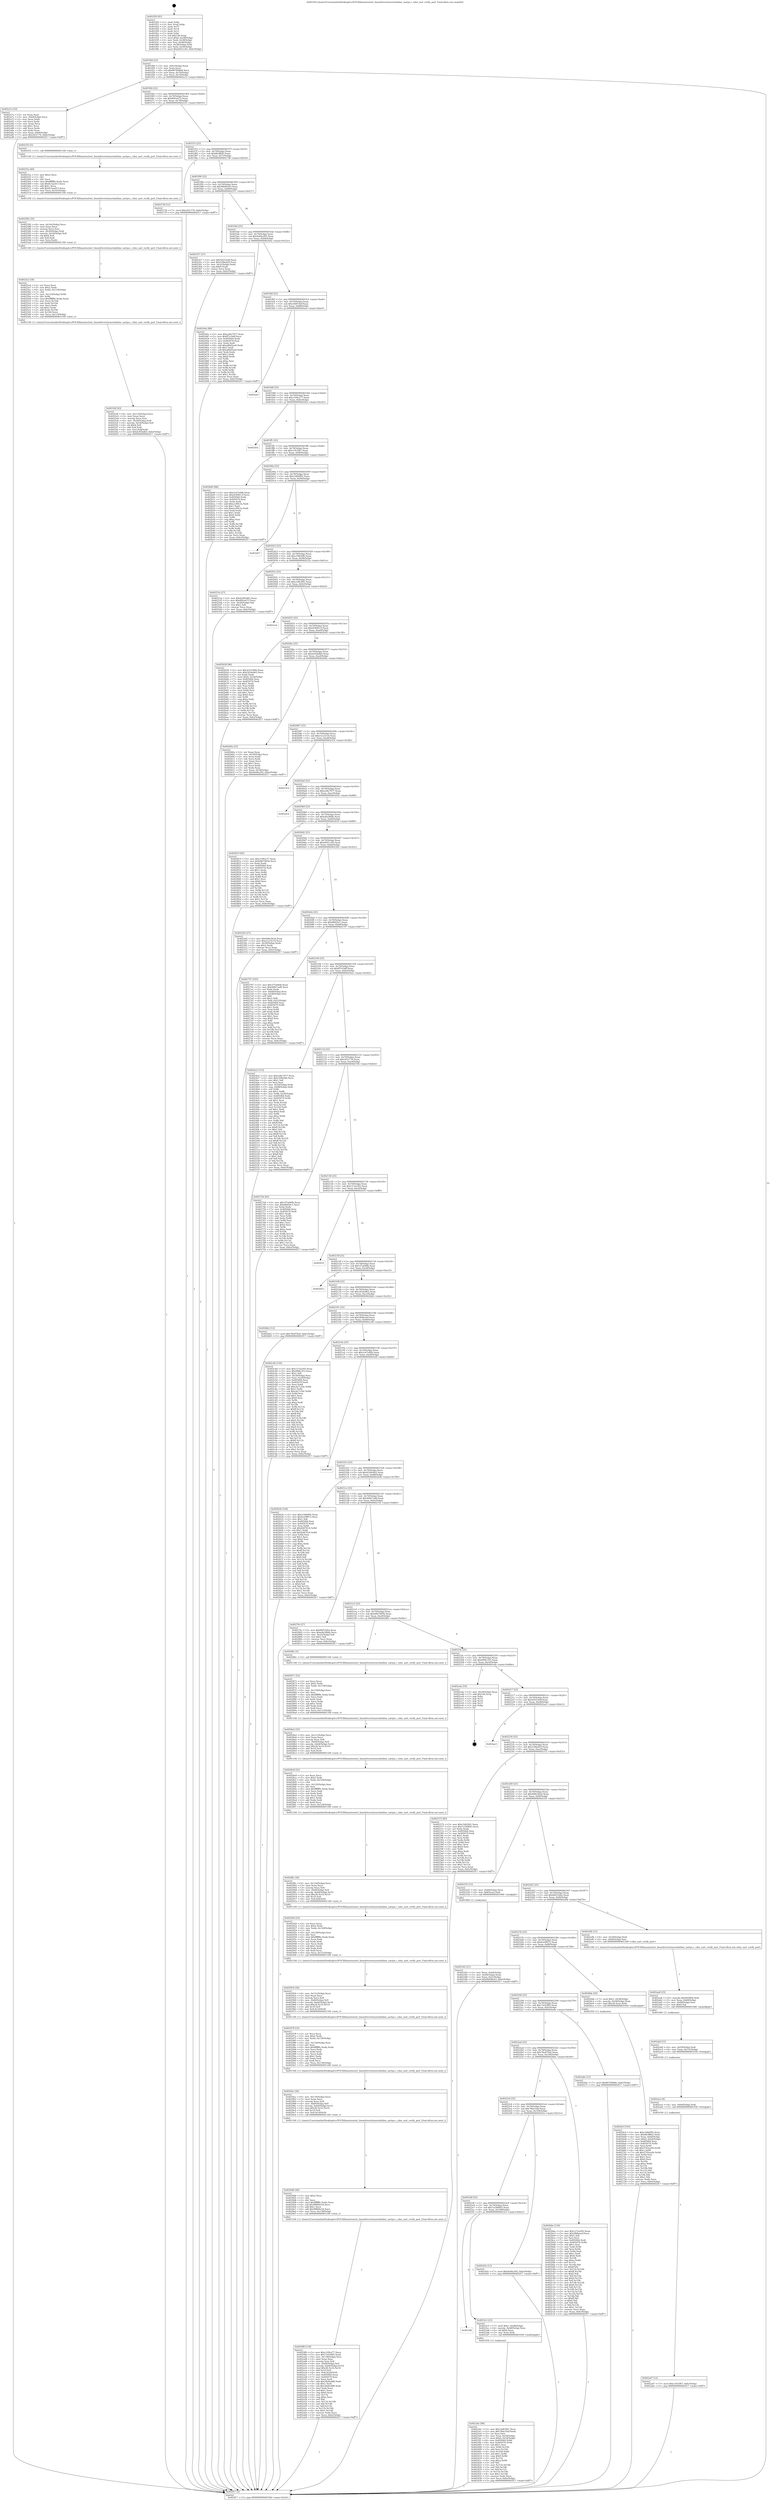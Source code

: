 digraph "0x401f20" {
  label = "0x401f20 (/mnt/c/Users/mathe/Desktop/tcc/POCII/binaries/extr_linuxdriversttyserialxilinx_uartps.c_cdns_uart_verify_port_Final-ollvm.out::main(0))"
  labelloc = "t"
  node[shape=record]

  Entry [label="",width=0.3,height=0.3,shape=circle,fillcolor=black,style=filled]
  "0x401f4d" [label="{
     0x401f4d [23]\l
     | [instrs]\l
     &nbsp;&nbsp;0x401f4d \<+3\>: mov -0x6c(%rbp),%eax\l
     &nbsp;&nbsp;0x401f50 \<+2\>: mov %eax,%ecx\l
     &nbsp;&nbsp;0x401f52 \<+6\>: sub $0x80784866,%ecx\l
     &nbsp;&nbsp;0x401f58 \<+3\>: mov %eax,-0x70(%rbp)\l
     &nbsp;&nbsp;0x401f5b \<+3\>: mov %ecx,-0x74(%rbp)\l
     &nbsp;&nbsp;0x401f5e \<+6\>: je 0000000000402a7a \<main+0xb5a\>\l
  }"]
  "0x402a7a" [label="{
     0x402a7a [33]\l
     | [instrs]\l
     &nbsp;&nbsp;0x402a7a \<+2\>: xor %eax,%eax\l
     &nbsp;&nbsp;0x402a7c \<+3\>: mov -0x64(%rbp),%ecx\l
     &nbsp;&nbsp;0x402a7f \<+2\>: mov %eax,%edx\l
     &nbsp;&nbsp;0x402a81 \<+2\>: sub %ecx,%edx\l
     &nbsp;&nbsp;0x402a83 \<+2\>: mov %eax,%ecx\l
     &nbsp;&nbsp;0x402a85 \<+3\>: sub $0x1,%ecx\l
     &nbsp;&nbsp;0x402a88 \<+2\>: add %ecx,%edx\l
     &nbsp;&nbsp;0x402a8a \<+2\>: sub %edx,%eax\l
     &nbsp;&nbsp;0x402a8c \<+3\>: mov %eax,-0x64(%rbp)\l
     &nbsp;&nbsp;0x402a8f \<+7\>: movl $0x243c776,-0x6c(%rbp)\l
     &nbsp;&nbsp;0x402a96 \<+5\>: jmp 0000000000402f17 \<main+0xff7\>\l
  }"]
  "0x401f64" [label="{
     0x401f64 [22]\l
     | [instrs]\l
     &nbsp;&nbsp;0x401f64 \<+5\>: jmp 0000000000401f69 \<main+0x49\>\l
     &nbsp;&nbsp;0x401f69 \<+3\>: mov -0x70(%rbp),%eax\l
     &nbsp;&nbsp;0x401f6c \<+5\>: sub $0x80fce675,%eax\l
     &nbsp;&nbsp;0x401f71 \<+3\>: mov %eax,-0x78(%rbp)\l
     &nbsp;&nbsp;0x401f74 \<+6\>: je 0000000000402555 \<main+0x635\>\l
  }"]
  Exit [label="",width=0.3,height=0.3,shape=circle,fillcolor=black,style=filled,peripheries=2]
  "0x402555" [label="{
     0x402555 [5]\l
     | [instrs]\l
     &nbsp;&nbsp;0x402555 \<+5\>: call 0000000000401160 \<next_i\>\l
     | [calls]\l
     &nbsp;&nbsp;0x401160 \{1\} (/mnt/c/Users/mathe/Desktop/tcc/POCII/binaries/extr_linuxdriversttyserialxilinx_uartps.c_cdns_uart_verify_port_Final-ollvm.out::next_i)\l
  }"]
  "0x401f7a" [label="{
     0x401f7a [22]\l
     | [instrs]\l
     &nbsp;&nbsp;0x401f7a \<+5\>: jmp 0000000000401f7f \<main+0x5f\>\l
     &nbsp;&nbsp;0x401f7f \<+3\>: mov -0x70(%rbp),%eax\l
     &nbsp;&nbsp;0x401f82 \<+5\>: sub $0x8b3ffbf2,%eax\l
     &nbsp;&nbsp;0x401f87 \<+3\>: mov %eax,-0x7c(%rbp)\l
     &nbsp;&nbsp;0x401f8a \<+6\>: je 0000000000402738 \<main+0x818\>\l
  }"]
  "0x402ad7" [label="{
     0x402ad7 [12]\l
     | [instrs]\l
     &nbsp;&nbsp;0x402ad7 \<+7\>: movl $0xc19c5f67,-0x6c(%rbp)\l
     &nbsp;&nbsp;0x402ade \<+5\>: jmp 0000000000402f17 \<main+0xff7\>\l
  }"]
  "0x402738" [label="{
     0x402738 [12]\l
     | [instrs]\l
     &nbsp;&nbsp;0x402738 \<+7\>: movl $0x243c776,-0x6c(%rbp)\l
     &nbsp;&nbsp;0x40273f \<+5\>: jmp 0000000000402f17 \<main+0xff7\>\l
  }"]
  "0x401f90" [label="{
     0x401f90 [22]\l
     | [instrs]\l
     &nbsp;&nbsp;0x401f90 \<+5\>: jmp 0000000000401f95 \<main+0x75\>\l
     &nbsp;&nbsp;0x401f95 \<+3\>: mov -0x70(%rbp),%eax\l
     &nbsp;&nbsp;0x401f98 \<+5\>: sub $0x96696c63,%eax\l
     &nbsp;&nbsp;0x401f9d \<+3\>: mov %eax,-0x80(%rbp)\l
     &nbsp;&nbsp;0x401fa0 \<+6\>: je 0000000000402357 \<main+0x437\>\l
  }"]
  "0x402ace" [label="{
     0x402ace [9]\l
     | [instrs]\l
     &nbsp;&nbsp;0x402ace \<+4\>: mov -0x60(%rbp),%rdi\l
     &nbsp;&nbsp;0x402ad2 \<+5\>: call 0000000000401030 \<free@plt\>\l
     | [calls]\l
     &nbsp;&nbsp;0x401030 \{1\} (unknown)\l
  }"]
  "0x402357" [label="{
     0x402357 [27]\l
     | [instrs]\l
     &nbsp;&nbsp;0x402357 \<+5\>: mov $0x50253e0f,%eax\l
     &nbsp;&nbsp;0x40235c \<+5\>: mov $0x52f4ed29,%ecx\l
     &nbsp;&nbsp;0x402361 \<+3\>: mov -0x2c(%rbp),%edx\l
     &nbsp;&nbsp;0x402364 \<+3\>: cmp $0x0,%edx\l
     &nbsp;&nbsp;0x402367 \<+3\>: cmove %ecx,%eax\l
     &nbsp;&nbsp;0x40236a \<+3\>: mov %eax,-0x6c(%rbp)\l
     &nbsp;&nbsp;0x40236d \<+5\>: jmp 0000000000402f17 \<main+0xff7\>\l
  }"]
  "0x401fa6" [label="{
     0x401fa6 [25]\l
     | [instrs]\l
     &nbsp;&nbsp;0x401fa6 \<+5\>: jmp 0000000000401fab \<main+0x8b\>\l
     &nbsp;&nbsp;0x401fab \<+3\>: mov -0x70(%rbp),%eax\l
     &nbsp;&nbsp;0x401fae \<+5\>: sub $0x9e84a395,%eax\l
     &nbsp;&nbsp;0x401fb3 \<+6\>: mov %eax,-0x84(%rbp)\l
     &nbsp;&nbsp;0x401fb9 \<+6\>: je 000000000040244a \<main+0x52a\>\l
  }"]
  "0x402abf" [label="{
     0x402abf [15]\l
     | [instrs]\l
     &nbsp;&nbsp;0x402abf \<+4\>: mov -0x50(%rbp),%rdi\l
     &nbsp;&nbsp;0x402ac3 \<+6\>: mov %eax,-0x13c(%rbp)\l
     &nbsp;&nbsp;0x402ac9 \<+5\>: call 0000000000401030 \<free@plt\>\l
     | [calls]\l
     &nbsp;&nbsp;0x401030 \{1\} (unknown)\l
  }"]
  "0x40244a" [label="{
     0x40244a [88]\l
     | [instrs]\l
     &nbsp;&nbsp;0x40244a \<+5\>: mov $0xe28e7977,%eax\l
     &nbsp;&nbsp;0x40244f \<+5\>: mov $0xff7e1b8f,%ecx\l
     &nbsp;&nbsp;0x402454 \<+7\>: mov 0x405064,%edx\l
     &nbsp;&nbsp;0x40245b \<+7\>: mov 0x405070,%esi\l
     &nbsp;&nbsp;0x402462 \<+2\>: mov %edx,%edi\l
     &nbsp;&nbsp;0x402464 \<+6\>: add $0xa80d5ea9,%edi\l
     &nbsp;&nbsp;0x40246a \<+3\>: sub $0x1,%edi\l
     &nbsp;&nbsp;0x40246d \<+6\>: sub $0xa80d5ea9,%edi\l
     &nbsp;&nbsp;0x402473 \<+3\>: imul %edi,%edx\l
     &nbsp;&nbsp;0x402476 \<+3\>: and $0x1,%edx\l
     &nbsp;&nbsp;0x402479 \<+3\>: cmp $0x0,%edx\l
     &nbsp;&nbsp;0x40247c \<+4\>: sete %r8b\l
     &nbsp;&nbsp;0x402480 \<+3\>: cmp $0xa,%esi\l
     &nbsp;&nbsp;0x402483 \<+4\>: setl %r9b\l
     &nbsp;&nbsp;0x402487 \<+3\>: mov %r8b,%r10b\l
     &nbsp;&nbsp;0x40248a \<+3\>: and %r9b,%r10b\l
     &nbsp;&nbsp;0x40248d \<+3\>: xor %r9b,%r8b\l
     &nbsp;&nbsp;0x402490 \<+3\>: or %r8b,%r10b\l
     &nbsp;&nbsp;0x402493 \<+4\>: test $0x1,%r10b\l
     &nbsp;&nbsp;0x402497 \<+3\>: cmovne %ecx,%eax\l
     &nbsp;&nbsp;0x40249a \<+3\>: mov %eax,-0x6c(%rbp)\l
     &nbsp;&nbsp;0x40249d \<+5\>: jmp 0000000000402f17 \<main+0xff7\>\l
  }"]
  "0x401fbf" [label="{
     0x401fbf [25]\l
     | [instrs]\l
     &nbsp;&nbsp;0x401fbf \<+5\>: jmp 0000000000401fc4 \<main+0xa4\>\l
     &nbsp;&nbsp;0x401fc4 \<+3\>: mov -0x70(%rbp),%eax\l
     &nbsp;&nbsp;0x401fc7 \<+5\>: sub $0xc0d914ef,%eax\l
     &nbsp;&nbsp;0x401fcc \<+6\>: mov %eax,-0x88(%rbp)\l
     &nbsp;&nbsp;0x401fd2 \<+6\>: je 0000000000402aef \<main+0xbcf\>\l
  }"]
  "0x402aa8" [label="{
     0x402aa8 [23]\l
     | [instrs]\l
     &nbsp;&nbsp;0x402aa8 \<+10\>: movabs $0x4030b6,%rdi\l
     &nbsp;&nbsp;0x402ab2 \<+3\>: mov %eax,-0x68(%rbp)\l
     &nbsp;&nbsp;0x402ab5 \<+3\>: mov -0x68(%rbp),%esi\l
     &nbsp;&nbsp;0x402ab8 \<+2\>: mov $0x0,%al\l
     &nbsp;&nbsp;0x402aba \<+5\>: call 0000000000401040 \<printf@plt\>\l
     | [calls]\l
     &nbsp;&nbsp;0x401040 \{1\} (unknown)\l
  }"]
  "0x402aef" [label="{
     0x402aef\l
  }", style=dashed]
  "0x401fd8" [label="{
     0x401fd8 [25]\l
     | [instrs]\l
     &nbsp;&nbsp;0x401fd8 \<+5\>: jmp 0000000000401fdd \<main+0xbd\>\l
     &nbsp;&nbsp;0x401fdd \<+3\>: mov -0x70(%rbp),%eax\l
     &nbsp;&nbsp;0x401fe0 \<+5\>: sub $0xc109ce77,%eax\l
     &nbsp;&nbsp;0x401fe5 \<+6\>: mov %eax,-0x8c(%rbp)\l
     &nbsp;&nbsp;0x401feb \<+6\>: je 0000000000402d5e \<main+0xe3e\>\l
  }"]
  "0x4029f8" [label="{
     0x4029f8 [118]\l
     | [instrs]\l
     &nbsp;&nbsp;0x4029f8 \<+5\>: mov $0xc109ce77,%ecx\l
     &nbsp;&nbsp;0x4029fd \<+5\>: mov $0x73c03f85,%edx\l
     &nbsp;&nbsp;0x402a02 \<+6\>: mov -0x138(%rbp),%esi\l
     &nbsp;&nbsp;0x402a08 \<+3\>: imul %eax,%esi\l
     &nbsp;&nbsp;0x402a0b \<+3\>: movslq %esi,%r8\l
     &nbsp;&nbsp;0x402a0e \<+4\>: mov -0x60(%rbp),%r9\l
     &nbsp;&nbsp;0x402a12 \<+4\>: movslq -0x64(%rbp),%r10\l
     &nbsp;&nbsp;0x402a16 \<+4\>: imul $0x28,%r10,%r10\l
     &nbsp;&nbsp;0x402a1a \<+3\>: add %r10,%r9\l
     &nbsp;&nbsp;0x402a1d \<+4\>: mov %r8,0x20(%r9)\l
     &nbsp;&nbsp;0x402a21 \<+7\>: mov 0x405064,%eax\l
     &nbsp;&nbsp;0x402a28 \<+7\>: mov 0x405070,%esi\l
     &nbsp;&nbsp;0x402a2f \<+2\>: mov %eax,%edi\l
     &nbsp;&nbsp;0x402a31 \<+6\>: add $0x34d4cd88,%edi\l
     &nbsp;&nbsp;0x402a37 \<+3\>: sub $0x1,%edi\l
     &nbsp;&nbsp;0x402a3a \<+6\>: sub $0x34d4cd88,%edi\l
     &nbsp;&nbsp;0x402a40 \<+3\>: imul %edi,%eax\l
     &nbsp;&nbsp;0x402a43 \<+3\>: and $0x1,%eax\l
     &nbsp;&nbsp;0x402a46 \<+3\>: cmp $0x0,%eax\l
     &nbsp;&nbsp;0x402a49 \<+4\>: sete %r11b\l
     &nbsp;&nbsp;0x402a4d \<+3\>: cmp $0xa,%esi\l
     &nbsp;&nbsp;0x402a50 \<+3\>: setl %bl\l
     &nbsp;&nbsp;0x402a53 \<+3\>: mov %r11b,%r14b\l
     &nbsp;&nbsp;0x402a56 \<+3\>: and %bl,%r14b\l
     &nbsp;&nbsp;0x402a59 \<+3\>: xor %bl,%r11b\l
     &nbsp;&nbsp;0x402a5c \<+3\>: or %r11b,%r14b\l
     &nbsp;&nbsp;0x402a5f \<+4\>: test $0x1,%r14b\l
     &nbsp;&nbsp;0x402a63 \<+3\>: cmovne %edx,%ecx\l
     &nbsp;&nbsp;0x402a66 \<+3\>: mov %ecx,-0x6c(%rbp)\l
     &nbsp;&nbsp;0x402a69 \<+5\>: jmp 0000000000402f17 \<main+0xff7\>\l
  }"]
  "0x402d5e" [label="{
     0x402d5e\l
  }", style=dashed]
  "0x401ff1" [label="{
     0x401ff1 [25]\l
     | [instrs]\l
     &nbsp;&nbsp;0x401ff1 \<+5\>: jmp 0000000000401ff6 \<main+0xd6\>\l
     &nbsp;&nbsp;0x401ff6 \<+3\>: mov -0x70(%rbp),%eax\l
     &nbsp;&nbsp;0x401ff9 \<+5\>: sub $0xc19c5f67,%eax\l
     &nbsp;&nbsp;0x401ffe \<+6\>: mov %eax,-0x90(%rbp)\l
     &nbsp;&nbsp;0x402004 \<+6\>: je 0000000000402b00 \<main+0xbe0\>\l
  }"]
  "0x4029d0" [label="{
     0x4029d0 [40]\l
     | [instrs]\l
     &nbsp;&nbsp;0x4029d0 \<+5\>: mov $0x2,%ecx\l
     &nbsp;&nbsp;0x4029d5 \<+1\>: cltd\l
     &nbsp;&nbsp;0x4029d6 \<+2\>: idiv %ecx\l
     &nbsp;&nbsp;0x4029d8 \<+6\>: imul $0xfffffffe,%edx,%ecx\l
     &nbsp;&nbsp;0x4029de \<+6\>: sub $0x98800c54,%ecx\l
     &nbsp;&nbsp;0x4029e4 \<+3\>: add $0x1,%ecx\l
     &nbsp;&nbsp;0x4029e7 \<+6\>: add $0x98800c54,%ecx\l
     &nbsp;&nbsp;0x4029ed \<+6\>: mov %ecx,-0x138(%rbp)\l
     &nbsp;&nbsp;0x4029f3 \<+5\>: call 0000000000401160 \<next_i\>\l
     | [calls]\l
     &nbsp;&nbsp;0x401160 \{1\} (/mnt/c/Users/mathe/Desktop/tcc/POCII/binaries/extr_linuxdriversttyserialxilinx_uartps.c_cdns_uart_verify_port_Final-ollvm.out::next_i)\l
  }"]
  "0x402b00" [label="{
     0x402b00 [88]\l
     | [instrs]\l
     &nbsp;&nbsp;0x402b00 \<+5\>: mov $0x2c67e00b,%eax\l
     &nbsp;&nbsp;0x402b05 \<+5\>: mov $0xd180611f,%ecx\l
     &nbsp;&nbsp;0x402b0a \<+7\>: mov 0x405064,%edx\l
     &nbsp;&nbsp;0x402b11 \<+7\>: mov 0x405070,%esi\l
     &nbsp;&nbsp;0x402b18 \<+2\>: mov %edx,%edi\l
     &nbsp;&nbsp;0x402b1a \<+6\>: add $0xecc89c3a,%edi\l
     &nbsp;&nbsp;0x402b20 \<+3\>: sub $0x1,%edi\l
     &nbsp;&nbsp;0x402b23 \<+6\>: sub $0xecc89c3a,%edi\l
     &nbsp;&nbsp;0x402b29 \<+3\>: imul %edi,%edx\l
     &nbsp;&nbsp;0x402b2c \<+3\>: and $0x1,%edx\l
     &nbsp;&nbsp;0x402b2f \<+3\>: cmp $0x0,%edx\l
     &nbsp;&nbsp;0x402b32 \<+4\>: sete %r8b\l
     &nbsp;&nbsp;0x402b36 \<+3\>: cmp $0xa,%esi\l
     &nbsp;&nbsp;0x402b39 \<+4\>: setl %r9b\l
     &nbsp;&nbsp;0x402b3d \<+3\>: mov %r8b,%r10b\l
     &nbsp;&nbsp;0x402b40 \<+3\>: and %r9b,%r10b\l
     &nbsp;&nbsp;0x402b43 \<+3\>: xor %r9b,%r8b\l
     &nbsp;&nbsp;0x402b46 \<+3\>: or %r8b,%r10b\l
     &nbsp;&nbsp;0x402b49 \<+4\>: test $0x1,%r10b\l
     &nbsp;&nbsp;0x402b4d \<+3\>: cmovne %ecx,%eax\l
     &nbsp;&nbsp;0x402b50 \<+3\>: mov %eax,-0x6c(%rbp)\l
     &nbsp;&nbsp;0x402b53 \<+5\>: jmp 0000000000402f17 \<main+0xff7\>\l
  }"]
  "0x40200a" [label="{
     0x40200a [25]\l
     | [instrs]\l
     &nbsp;&nbsp;0x40200a \<+5\>: jmp 000000000040200f \<main+0xef\>\l
     &nbsp;&nbsp;0x40200f \<+3\>: mov -0x70(%rbp),%eax\l
     &nbsp;&nbsp;0x402012 \<+5\>: sub $0xc5466f95,%eax\l
     &nbsp;&nbsp;0x402017 \<+6\>: mov %eax,-0x94(%rbp)\l
     &nbsp;&nbsp;0x40201d \<+6\>: je 0000000000402d27 \<main+0xe07\>\l
  }"]
  "0x4029ac" [label="{
     0x4029ac [36]\l
     | [instrs]\l
     &nbsp;&nbsp;0x4029ac \<+6\>: mov -0x134(%rbp),%ecx\l
     &nbsp;&nbsp;0x4029b2 \<+3\>: imul %eax,%ecx\l
     &nbsp;&nbsp;0x4029b5 \<+3\>: movslq %ecx,%r8\l
     &nbsp;&nbsp;0x4029b8 \<+4\>: mov -0x60(%rbp),%r9\l
     &nbsp;&nbsp;0x4029bc \<+4\>: movslq -0x64(%rbp),%r10\l
     &nbsp;&nbsp;0x4029c0 \<+4\>: imul $0x28,%r10,%r10\l
     &nbsp;&nbsp;0x4029c4 \<+3\>: add %r10,%r9\l
     &nbsp;&nbsp;0x4029c7 \<+4\>: mov %r8,0x18(%r9)\l
     &nbsp;&nbsp;0x4029cb \<+5\>: call 0000000000401160 \<next_i\>\l
     | [calls]\l
     &nbsp;&nbsp;0x401160 \{1\} (/mnt/c/Users/mathe/Desktop/tcc/POCII/binaries/extr_linuxdriversttyserialxilinx_uartps.c_cdns_uart_verify_port_Final-ollvm.out::next_i)\l
  }"]
  "0x402d27" [label="{
     0x402d27\l
  }", style=dashed]
  "0x402023" [label="{
     0x402023 [25]\l
     | [instrs]\l
     &nbsp;&nbsp;0x402023 \<+5\>: jmp 0000000000402028 \<main+0x108\>\l
     &nbsp;&nbsp;0x402028 \<+3\>: mov -0x70(%rbp),%eax\l
     &nbsp;&nbsp;0x40202b \<+5\>: sub $0xc59fe946,%eax\l
     &nbsp;&nbsp;0x402030 \<+6\>: mov %eax,-0x98(%rbp)\l
     &nbsp;&nbsp;0x402036 \<+6\>: je 000000000040253a \<main+0x61a\>\l
  }"]
  "0x402978" [label="{
     0x402978 [52]\l
     | [instrs]\l
     &nbsp;&nbsp;0x402978 \<+2\>: xor %ecx,%ecx\l
     &nbsp;&nbsp;0x40297a \<+5\>: mov $0x2,%edx\l
     &nbsp;&nbsp;0x40297f \<+6\>: mov %edx,-0x130(%rbp)\l
     &nbsp;&nbsp;0x402985 \<+1\>: cltd\l
     &nbsp;&nbsp;0x402986 \<+6\>: mov -0x130(%rbp),%esi\l
     &nbsp;&nbsp;0x40298c \<+2\>: idiv %esi\l
     &nbsp;&nbsp;0x40298e \<+6\>: imul $0xfffffffe,%edx,%edx\l
     &nbsp;&nbsp;0x402994 \<+2\>: mov %ecx,%edi\l
     &nbsp;&nbsp;0x402996 \<+2\>: sub %edx,%edi\l
     &nbsp;&nbsp;0x402998 \<+2\>: mov %ecx,%edx\l
     &nbsp;&nbsp;0x40299a \<+3\>: sub $0x1,%edx\l
     &nbsp;&nbsp;0x40299d \<+2\>: add %edx,%edi\l
     &nbsp;&nbsp;0x40299f \<+2\>: sub %edi,%ecx\l
     &nbsp;&nbsp;0x4029a1 \<+6\>: mov %ecx,-0x134(%rbp)\l
     &nbsp;&nbsp;0x4029a7 \<+5\>: call 0000000000401160 \<next_i\>\l
     | [calls]\l
     &nbsp;&nbsp;0x401160 \{1\} (/mnt/c/Users/mathe/Desktop/tcc/POCII/binaries/extr_linuxdriversttyserialxilinx_uartps.c_cdns_uart_verify_port_Final-ollvm.out::next_i)\l
  }"]
  "0x40253a" [label="{
     0x40253a [27]\l
     | [instrs]\l
     &nbsp;&nbsp;0x40253a \<+5\>: mov $0x4249c662,%eax\l
     &nbsp;&nbsp;0x40253f \<+5\>: mov $0x80fce675,%ecx\l
     &nbsp;&nbsp;0x402544 \<+3\>: mov -0x26(%rbp),%dl\l
     &nbsp;&nbsp;0x402547 \<+3\>: test $0x1,%dl\l
     &nbsp;&nbsp;0x40254a \<+3\>: cmovne %ecx,%eax\l
     &nbsp;&nbsp;0x40254d \<+3\>: mov %eax,-0x6c(%rbp)\l
     &nbsp;&nbsp;0x402550 \<+5\>: jmp 0000000000402f17 \<main+0xff7\>\l
  }"]
  "0x40203c" [label="{
     0x40203c [25]\l
     | [instrs]\l
     &nbsp;&nbsp;0x40203c \<+5\>: jmp 0000000000402041 \<main+0x121\>\l
     &nbsp;&nbsp;0x402041 \<+3\>: mov -0x70(%rbp),%eax\l
     &nbsp;&nbsp;0x402044 \<+5\>: sub $0xc5db3fd1,%eax\l
     &nbsp;&nbsp;0x402049 \<+6\>: mov %eax,-0x9c(%rbp)\l
     &nbsp;&nbsp;0x40204f \<+6\>: je 0000000000402ced \<main+0xdcd\>\l
  }"]
  "0x402954" [label="{
     0x402954 [36]\l
     | [instrs]\l
     &nbsp;&nbsp;0x402954 \<+6\>: mov -0x12c(%rbp),%ecx\l
     &nbsp;&nbsp;0x40295a \<+3\>: imul %eax,%ecx\l
     &nbsp;&nbsp;0x40295d \<+3\>: movslq %ecx,%r8\l
     &nbsp;&nbsp;0x402960 \<+4\>: mov -0x60(%rbp),%r9\l
     &nbsp;&nbsp;0x402964 \<+4\>: movslq -0x64(%rbp),%r10\l
     &nbsp;&nbsp;0x402968 \<+4\>: imul $0x28,%r10,%r10\l
     &nbsp;&nbsp;0x40296c \<+3\>: add %r10,%r9\l
     &nbsp;&nbsp;0x40296f \<+4\>: mov %r8,0x10(%r9)\l
     &nbsp;&nbsp;0x402973 \<+5\>: call 0000000000401160 \<next_i\>\l
     | [calls]\l
     &nbsp;&nbsp;0x401160 \{1\} (/mnt/c/Users/mathe/Desktop/tcc/POCII/binaries/extr_linuxdriversttyserialxilinx_uartps.c_cdns_uart_verify_port_Final-ollvm.out::next_i)\l
  }"]
  "0x402ced" [label="{
     0x402ced\l
  }", style=dashed]
  "0x402055" [label="{
     0x402055 [25]\l
     | [instrs]\l
     &nbsp;&nbsp;0x402055 \<+5\>: jmp 000000000040205a \<main+0x13a\>\l
     &nbsp;&nbsp;0x40205a \<+3\>: mov -0x70(%rbp),%eax\l
     &nbsp;&nbsp;0x40205d \<+5\>: sub $0xd180611f,%eax\l
     &nbsp;&nbsp;0x402062 \<+6\>: mov %eax,-0xa0(%rbp)\l
     &nbsp;&nbsp;0x402068 \<+6\>: je 0000000000402b58 \<main+0xc38\>\l
  }"]
  "0x402920" [label="{
     0x402920 [52]\l
     | [instrs]\l
     &nbsp;&nbsp;0x402920 \<+2\>: xor %ecx,%ecx\l
     &nbsp;&nbsp;0x402922 \<+5\>: mov $0x2,%edx\l
     &nbsp;&nbsp;0x402927 \<+6\>: mov %edx,-0x128(%rbp)\l
     &nbsp;&nbsp;0x40292d \<+1\>: cltd\l
     &nbsp;&nbsp;0x40292e \<+6\>: mov -0x128(%rbp),%esi\l
     &nbsp;&nbsp;0x402934 \<+2\>: idiv %esi\l
     &nbsp;&nbsp;0x402936 \<+6\>: imul $0xfffffffe,%edx,%edx\l
     &nbsp;&nbsp;0x40293c \<+2\>: mov %ecx,%edi\l
     &nbsp;&nbsp;0x40293e \<+2\>: sub %edx,%edi\l
     &nbsp;&nbsp;0x402940 \<+2\>: mov %ecx,%edx\l
     &nbsp;&nbsp;0x402942 \<+3\>: sub $0x1,%edx\l
     &nbsp;&nbsp;0x402945 \<+2\>: add %edx,%edi\l
     &nbsp;&nbsp;0x402947 \<+2\>: sub %edi,%ecx\l
     &nbsp;&nbsp;0x402949 \<+6\>: mov %ecx,-0x12c(%rbp)\l
     &nbsp;&nbsp;0x40294f \<+5\>: call 0000000000401160 \<next_i\>\l
     | [calls]\l
     &nbsp;&nbsp;0x401160 \{1\} (/mnt/c/Users/mathe/Desktop/tcc/POCII/binaries/extr_linuxdriversttyserialxilinx_uartps.c_cdns_uart_verify_port_Final-ollvm.out::next_i)\l
  }"]
  "0x402b58" [label="{
     0x402b58 [90]\l
     | [instrs]\l
     &nbsp;&nbsp;0x402b58 \<+5\>: mov $0x2c67e00b,%eax\l
     &nbsp;&nbsp;0x402b5d \<+5\>: mov $0x2424eb63,%ecx\l
     &nbsp;&nbsp;0x402b62 \<+2\>: xor %edx,%edx\l
     &nbsp;&nbsp;0x402b64 \<+7\>: movl $0x0,-0x34(%rbp)\l
     &nbsp;&nbsp;0x402b6b \<+7\>: mov 0x405064,%esi\l
     &nbsp;&nbsp;0x402b72 \<+7\>: mov 0x405070,%edi\l
     &nbsp;&nbsp;0x402b79 \<+3\>: sub $0x1,%edx\l
     &nbsp;&nbsp;0x402b7c \<+3\>: mov %esi,%r8d\l
     &nbsp;&nbsp;0x402b7f \<+3\>: add %edx,%r8d\l
     &nbsp;&nbsp;0x402b82 \<+4\>: imul %r8d,%esi\l
     &nbsp;&nbsp;0x402b86 \<+3\>: and $0x1,%esi\l
     &nbsp;&nbsp;0x402b89 \<+3\>: cmp $0x0,%esi\l
     &nbsp;&nbsp;0x402b8c \<+4\>: sete %r9b\l
     &nbsp;&nbsp;0x402b90 \<+3\>: cmp $0xa,%edi\l
     &nbsp;&nbsp;0x402b93 \<+4\>: setl %r10b\l
     &nbsp;&nbsp;0x402b97 \<+3\>: mov %r9b,%r11b\l
     &nbsp;&nbsp;0x402b9a \<+3\>: and %r10b,%r11b\l
     &nbsp;&nbsp;0x402b9d \<+3\>: xor %r10b,%r9b\l
     &nbsp;&nbsp;0x402ba0 \<+3\>: or %r9b,%r11b\l
     &nbsp;&nbsp;0x402ba3 \<+4\>: test $0x1,%r11b\l
     &nbsp;&nbsp;0x402ba7 \<+3\>: cmovne %ecx,%eax\l
     &nbsp;&nbsp;0x402baa \<+3\>: mov %eax,-0x6c(%rbp)\l
     &nbsp;&nbsp;0x402bad \<+5\>: jmp 0000000000402f17 \<main+0xff7\>\l
  }"]
  "0x40206e" [label="{
     0x40206e [25]\l
     | [instrs]\l
     &nbsp;&nbsp;0x40206e \<+5\>: jmp 0000000000402073 \<main+0x153\>\l
     &nbsp;&nbsp;0x402073 \<+3\>: mov -0x70(%rbp),%eax\l
     &nbsp;&nbsp;0x402076 \<+5\>: sub $0xdc95bdb0,%eax\l
     &nbsp;&nbsp;0x40207b \<+6\>: mov %eax,-0xa4(%rbp)\l
     &nbsp;&nbsp;0x402081 \<+6\>: je 000000000040260a \<main+0x6ea\>\l
  }"]
  "0x4028fc" [label="{
     0x4028fc [36]\l
     | [instrs]\l
     &nbsp;&nbsp;0x4028fc \<+6\>: mov -0x124(%rbp),%ecx\l
     &nbsp;&nbsp;0x402902 \<+3\>: imul %eax,%ecx\l
     &nbsp;&nbsp;0x402905 \<+3\>: movslq %ecx,%r8\l
     &nbsp;&nbsp;0x402908 \<+4\>: mov -0x60(%rbp),%r9\l
     &nbsp;&nbsp;0x40290c \<+4\>: movslq -0x64(%rbp),%r10\l
     &nbsp;&nbsp;0x402910 \<+4\>: imul $0x28,%r10,%r10\l
     &nbsp;&nbsp;0x402914 \<+3\>: add %r10,%r9\l
     &nbsp;&nbsp;0x402917 \<+4\>: mov %r8,0x8(%r9)\l
     &nbsp;&nbsp;0x40291b \<+5\>: call 0000000000401160 \<next_i\>\l
     | [calls]\l
     &nbsp;&nbsp;0x401160 \{1\} (/mnt/c/Users/mathe/Desktop/tcc/POCII/binaries/extr_linuxdriversttyserialxilinx_uartps.c_cdns_uart_verify_port_Final-ollvm.out::next_i)\l
  }"]
  "0x40260a" [label="{
     0x40260a [33]\l
     | [instrs]\l
     &nbsp;&nbsp;0x40260a \<+2\>: xor %eax,%eax\l
     &nbsp;&nbsp;0x40260c \<+3\>: mov -0x54(%rbp),%ecx\l
     &nbsp;&nbsp;0x40260f \<+2\>: mov %eax,%edx\l
     &nbsp;&nbsp;0x402611 \<+2\>: sub %ecx,%edx\l
     &nbsp;&nbsp;0x402613 \<+2\>: mov %eax,%ecx\l
     &nbsp;&nbsp;0x402615 \<+3\>: sub $0x1,%ecx\l
     &nbsp;&nbsp;0x402618 \<+2\>: add %ecx,%edx\l
     &nbsp;&nbsp;0x40261a \<+2\>: sub %edx,%eax\l
     &nbsp;&nbsp;0x40261c \<+3\>: mov %eax,-0x54(%rbp)\l
     &nbsp;&nbsp;0x40261f \<+7\>: movl $0x9e84a395,-0x6c(%rbp)\l
     &nbsp;&nbsp;0x402626 \<+5\>: jmp 0000000000402f17 \<main+0xff7\>\l
  }"]
  "0x402087" [label="{
     0x402087 [25]\l
     | [instrs]\l
     &nbsp;&nbsp;0x402087 \<+5\>: jmp 000000000040208c \<main+0x16c\>\l
     &nbsp;&nbsp;0x40208c \<+3\>: mov -0x70(%rbp),%eax\l
     &nbsp;&nbsp;0x40208f \<+5\>: sub $0xe1e23c14,%eax\l
     &nbsp;&nbsp;0x402094 \<+6\>: mov %eax,-0xa8(%rbp)\l
     &nbsp;&nbsp;0x40209a \<+6\>: je 000000000040231d \<main+0x3fd\>\l
  }"]
  "0x4028c8" [label="{
     0x4028c8 [52]\l
     | [instrs]\l
     &nbsp;&nbsp;0x4028c8 \<+2\>: xor %ecx,%ecx\l
     &nbsp;&nbsp;0x4028ca \<+5\>: mov $0x2,%edx\l
     &nbsp;&nbsp;0x4028cf \<+6\>: mov %edx,-0x120(%rbp)\l
     &nbsp;&nbsp;0x4028d5 \<+1\>: cltd\l
     &nbsp;&nbsp;0x4028d6 \<+6\>: mov -0x120(%rbp),%esi\l
     &nbsp;&nbsp;0x4028dc \<+2\>: idiv %esi\l
     &nbsp;&nbsp;0x4028de \<+6\>: imul $0xfffffffe,%edx,%edx\l
     &nbsp;&nbsp;0x4028e4 \<+2\>: mov %ecx,%edi\l
     &nbsp;&nbsp;0x4028e6 \<+2\>: sub %edx,%edi\l
     &nbsp;&nbsp;0x4028e8 \<+2\>: mov %ecx,%edx\l
     &nbsp;&nbsp;0x4028ea \<+3\>: sub $0x1,%edx\l
     &nbsp;&nbsp;0x4028ed \<+2\>: add %edx,%edi\l
     &nbsp;&nbsp;0x4028ef \<+2\>: sub %edi,%ecx\l
     &nbsp;&nbsp;0x4028f1 \<+6\>: mov %ecx,-0x124(%rbp)\l
     &nbsp;&nbsp;0x4028f7 \<+5\>: call 0000000000401160 \<next_i\>\l
     | [calls]\l
     &nbsp;&nbsp;0x401160 \{1\} (/mnt/c/Users/mathe/Desktop/tcc/POCII/binaries/extr_linuxdriversttyserialxilinx_uartps.c_cdns_uart_verify_port_Final-ollvm.out::next_i)\l
  }"]
  "0x40231d" [label="{
     0x40231d\l
  }", style=dashed]
  "0x4020a0" [label="{
     0x4020a0 [25]\l
     | [instrs]\l
     &nbsp;&nbsp;0x4020a0 \<+5\>: jmp 00000000004020a5 \<main+0x185\>\l
     &nbsp;&nbsp;0x4020a5 \<+3\>: mov -0x70(%rbp),%eax\l
     &nbsp;&nbsp;0x4020a8 \<+5\>: sub $0xe28e7977,%eax\l
     &nbsp;&nbsp;0x4020ad \<+6\>: mov %eax,-0xac(%rbp)\l
     &nbsp;&nbsp;0x4020b3 \<+6\>: je 0000000000402d1b \<main+0xdfb\>\l
  }"]
  "0x4028a5" [label="{
     0x4028a5 [35]\l
     | [instrs]\l
     &nbsp;&nbsp;0x4028a5 \<+6\>: mov -0x11c(%rbp),%ecx\l
     &nbsp;&nbsp;0x4028ab \<+3\>: imul %eax,%ecx\l
     &nbsp;&nbsp;0x4028ae \<+3\>: movslq %ecx,%r8\l
     &nbsp;&nbsp;0x4028b1 \<+4\>: mov -0x60(%rbp),%r9\l
     &nbsp;&nbsp;0x4028b5 \<+4\>: movslq -0x64(%rbp),%r10\l
     &nbsp;&nbsp;0x4028b9 \<+4\>: imul $0x28,%r10,%r10\l
     &nbsp;&nbsp;0x4028bd \<+3\>: add %r10,%r9\l
     &nbsp;&nbsp;0x4028c0 \<+3\>: mov %r8,(%r9)\l
     &nbsp;&nbsp;0x4028c3 \<+5\>: call 0000000000401160 \<next_i\>\l
     | [calls]\l
     &nbsp;&nbsp;0x401160 \{1\} (/mnt/c/Users/mathe/Desktop/tcc/POCII/binaries/extr_linuxdriversttyserialxilinx_uartps.c_cdns_uart_verify_port_Final-ollvm.out::next_i)\l
  }"]
  "0x402d1b" [label="{
     0x402d1b\l
  }", style=dashed]
  "0x4020b9" [label="{
     0x4020b9 [25]\l
     | [instrs]\l
     &nbsp;&nbsp;0x4020b9 \<+5\>: jmp 00000000004020be \<main+0x19e\>\l
     &nbsp;&nbsp;0x4020be \<+3\>: mov -0x70(%rbp),%eax\l
     &nbsp;&nbsp;0x4020c1 \<+5\>: sub $0xe8a5f6bb,%eax\l
     &nbsp;&nbsp;0x4020c6 \<+6\>: mov %eax,-0xb0(%rbp)\l
     &nbsp;&nbsp;0x4020cc \<+6\>: je 0000000000402819 \<main+0x8f9\>\l
  }"]
  "0x402871" [label="{
     0x402871 [52]\l
     | [instrs]\l
     &nbsp;&nbsp;0x402871 \<+2\>: xor %ecx,%ecx\l
     &nbsp;&nbsp;0x402873 \<+5\>: mov $0x2,%edx\l
     &nbsp;&nbsp;0x402878 \<+6\>: mov %edx,-0x118(%rbp)\l
     &nbsp;&nbsp;0x40287e \<+1\>: cltd\l
     &nbsp;&nbsp;0x40287f \<+6\>: mov -0x118(%rbp),%esi\l
     &nbsp;&nbsp;0x402885 \<+2\>: idiv %esi\l
     &nbsp;&nbsp;0x402887 \<+6\>: imul $0xfffffffe,%edx,%edx\l
     &nbsp;&nbsp;0x40288d \<+2\>: mov %ecx,%edi\l
     &nbsp;&nbsp;0x40288f \<+2\>: sub %edx,%edi\l
     &nbsp;&nbsp;0x402891 \<+2\>: mov %ecx,%edx\l
     &nbsp;&nbsp;0x402893 \<+3\>: sub $0x1,%edx\l
     &nbsp;&nbsp;0x402896 \<+2\>: add %edx,%edi\l
     &nbsp;&nbsp;0x402898 \<+2\>: sub %edi,%ecx\l
     &nbsp;&nbsp;0x40289a \<+6\>: mov %ecx,-0x11c(%rbp)\l
     &nbsp;&nbsp;0x4028a0 \<+5\>: call 0000000000401160 \<next_i\>\l
     | [calls]\l
     &nbsp;&nbsp;0x401160 \{1\} (/mnt/c/Users/mathe/Desktop/tcc/POCII/binaries/extr_linuxdriversttyserialxilinx_uartps.c_cdns_uart_verify_port_Final-ollvm.out::next_i)\l
  }"]
  "0x402819" [label="{
     0x402819 [83]\l
     | [instrs]\l
     &nbsp;&nbsp;0x402819 \<+5\>: mov $0xc109ce77,%eax\l
     &nbsp;&nbsp;0x40281e \<+5\>: mov $0x48d7d95b,%ecx\l
     &nbsp;&nbsp;0x402823 \<+2\>: xor %edx,%edx\l
     &nbsp;&nbsp;0x402825 \<+7\>: mov 0x405064,%esi\l
     &nbsp;&nbsp;0x40282c \<+7\>: mov 0x405070,%edi\l
     &nbsp;&nbsp;0x402833 \<+3\>: sub $0x1,%edx\l
     &nbsp;&nbsp;0x402836 \<+3\>: mov %esi,%r8d\l
     &nbsp;&nbsp;0x402839 \<+3\>: add %edx,%r8d\l
     &nbsp;&nbsp;0x40283c \<+4\>: imul %r8d,%esi\l
     &nbsp;&nbsp;0x402840 \<+3\>: and $0x1,%esi\l
     &nbsp;&nbsp;0x402843 \<+3\>: cmp $0x0,%esi\l
     &nbsp;&nbsp;0x402846 \<+4\>: sete %r9b\l
     &nbsp;&nbsp;0x40284a \<+3\>: cmp $0xa,%edi\l
     &nbsp;&nbsp;0x40284d \<+4\>: setl %r10b\l
     &nbsp;&nbsp;0x402851 \<+3\>: mov %r9b,%r11b\l
     &nbsp;&nbsp;0x402854 \<+3\>: and %r10b,%r11b\l
     &nbsp;&nbsp;0x402857 \<+3\>: xor %r10b,%r9b\l
     &nbsp;&nbsp;0x40285a \<+3\>: or %r9b,%r11b\l
     &nbsp;&nbsp;0x40285d \<+4\>: test $0x1,%r11b\l
     &nbsp;&nbsp;0x402861 \<+3\>: cmovne %ecx,%eax\l
     &nbsp;&nbsp;0x402864 \<+3\>: mov %eax,-0x6c(%rbp)\l
     &nbsp;&nbsp;0x402867 \<+5\>: jmp 0000000000402f17 \<main+0xff7\>\l
  }"]
  "0x4020d2" [label="{
     0x4020d2 [25]\l
     | [instrs]\l
     &nbsp;&nbsp;0x4020d2 \<+5\>: jmp 00000000004020d7 \<main+0x1b7\>\l
     &nbsp;&nbsp;0x4020d7 \<+3\>: mov -0x70(%rbp),%eax\l
     &nbsp;&nbsp;0x4020da \<+5\>: sub $0xeb91cc45,%eax\l
     &nbsp;&nbsp;0x4020df \<+6\>: mov %eax,-0xb4(%rbp)\l
     &nbsp;&nbsp;0x4020e5 \<+6\>: je 0000000000402302 \<main+0x3e2\>\l
  }"]
  "0x4026cf" [label="{
     0x4026cf [105]\l
     | [instrs]\l
     &nbsp;&nbsp;0x4026cf \<+5\>: mov $0xc5466f95,%ecx\l
     &nbsp;&nbsp;0x4026d4 \<+5\>: mov $0x8b3ffbf2,%edx\l
     &nbsp;&nbsp;0x4026d9 \<+4\>: mov %rax,-0x60(%rbp)\l
     &nbsp;&nbsp;0x4026dd \<+7\>: movl $0x0,-0x64(%rbp)\l
     &nbsp;&nbsp;0x4026e4 \<+7\>: mov 0x405064,%esi\l
     &nbsp;&nbsp;0x4026eb \<+8\>: mov 0x405070,%r8d\l
     &nbsp;&nbsp;0x4026f3 \<+3\>: mov %esi,%r9d\l
     &nbsp;&nbsp;0x4026f6 \<+7\>: add $0x5702ea56,%r9d\l
     &nbsp;&nbsp;0x4026fd \<+4\>: sub $0x1,%r9d\l
     &nbsp;&nbsp;0x402701 \<+7\>: sub $0x5702ea56,%r9d\l
     &nbsp;&nbsp;0x402708 \<+4\>: imul %r9d,%esi\l
     &nbsp;&nbsp;0x40270c \<+3\>: and $0x1,%esi\l
     &nbsp;&nbsp;0x40270f \<+3\>: cmp $0x0,%esi\l
     &nbsp;&nbsp;0x402712 \<+4\>: sete %r10b\l
     &nbsp;&nbsp;0x402716 \<+4\>: cmp $0xa,%r8d\l
     &nbsp;&nbsp;0x40271a \<+4\>: setl %r11b\l
     &nbsp;&nbsp;0x40271e \<+3\>: mov %r10b,%bl\l
     &nbsp;&nbsp;0x402721 \<+3\>: and %r11b,%bl\l
     &nbsp;&nbsp;0x402724 \<+3\>: xor %r11b,%r10b\l
     &nbsp;&nbsp;0x402727 \<+3\>: or %r10b,%bl\l
     &nbsp;&nbsp;0x40272a \<+3\>: test $0x1,%bl\l
     &nbsp;&nbsp;0x40272d \<+3\>: cmovne %edx,%ecx\l
     &nbsp;&nbsp;0x402730 \<+3\>: mov %ecx,-0x6c(%rbp)\l
     &nbsp;&nbsp;0x402733 \<+5\>: jmp 0000000000402f17 \<main+0xff7\>\l
  }"]
  "0x402302" [label="{
     0x402302 [27]\l
     | [instrs]\l
     &nbsp;&nbsp;0x402302 \<+5\>: mov $0x608e3b2d,%eax\l
     &nbsp;&nbsp;0x402307 \<+5\>: mov $0xe1e23c14,%ecx\l
     &nbsp;&nbsp;0x40230c \<+3\>: mov -0x30(%rbp),%edx\l
     &nbsp;&nbsp;0x40230f \<+3\>: cmp $0x2,%edx\l
     &nbsp;&nbsp;0x402312 \<+3\>: cmovne %ecx,%eax\l
     &nbsp;&nbsp;0x402315 \<+3\>: mov %eax,-0x6c(%rbp)\l
     &nbsp;&nbsp;0x402318 \<+5\>: jmp 0000000000402f17 \<main+0xff7\>\l
  }"]
  "0x4020eb" [label="{
     0x4020eb [25]\l
     | [instrs]\l
     &nbsp;&nbsp;0x4020eb \<+5\>: jmp 00000000004020f0 \<main+0x1d0\>\l
     &nbsp;&nbsp;0x4020f0 \<+3\>: mov -0x70(%rbp),%eax\l
     &nbsp;&nbsp;0x4020f3 \<+5\>: sub $0xfdfd56c1,%eax\l
     &nbsp;&nbsp;0x4020f8 \<+6\>: mov %eax,-0xb8(%rbp)\l
     &nbsp;&nbsp;0x4020fe \<+6\>: je 0000000000402797 \<main+0x877\>\l
  }"]
  "0x402f17" [label="{
     0x402f17 [5]\l
     | [instrs]\l
     &nbsp;&nbsp;0x402f17 \<+5\>: jmp 0000000000401f4d \<main+0x2d\>\l
  }"]
  "0x401f20" [label="{
     0x401f20 [45]\l
     | [instrs]\l
     &nbsp;&nbsp;0x401f20 \<+1\>: push %rbp\l
     &nbsp;&nbsp;0x401f21 \<+3\>: mov %rsp,%rbp\l
     &nbsp;&nbsp;0x401f24 \<+2\>: push %r15\l
     &nbsp;&nbsp;0x401f26 \<+2\>: push %r14\l
     &nbsp;&nbsp;0x401f28 \<+2\>: push %r12\l
     &nbsp;&nbsp;0x401f2a \<+1\>: push %rbx\l
     &nbsp;&nbsp;0x401f2b \<+7\>: sub $0x140,%rsp\l
     &nbsp;&nbsp;0x401f32 \<+7\>: movl $0x0,-0x34(%rbp)\l
     &nbsp;&nbsp;0x401f39 \<+3\>: mov %edi,-0x38(%rbp)\l
     &nbsp;&nbsp;0x401f3c \<+4\>: mov %rsi,-0x40(%rbp)\l
     &nbsp;&nbsp;0x401f40 \<+3\>: mov -0x38(%rbp),%edi\l
     &nbsp;&nbsp;0x401f43 \<+3\>: mov %edi,-0x30(%rbp)\l
     &nbsp;&nbsp;0x401f46 \<+7\>: movl $0xeb91cc45,-0x6c(%rbp)\l
  }"]
  "0x4025df" [label="{
     0x4025df [43]\l
     | [instrs]\l
     &nbsp;&nbsp;0x4025df \<+6\>: mov -0x114(%rbp),%ecx\l
     &nbsp;&nbsp;0x4025e5 \<+3\>: imul %eax,%ecx\l
     &nbsp;&nbsp;0x4025e8 \<+3\>: movslq %ecx,%rsi\l
     &nbsp;&nbsp;0x4025eb \<+4\>: mov -0x50(%rbp),%rdi\l
     &nbsp;&nbsp;0x4025ef \<+4\>: movslq -0x54(%rbp),%r8\l
     &nbsp;&nbsp;0x4025f3 \<+4\>: shl $0x4,%r8\l
     &nbsp;&nbsp;0x4025f7 \<+3\>: add %r8,%rdi\l
     &nbsp;&nbsp;0x4025fa \<+4\>: mov %rsi,0x8(%rdi)\l
     &nbsp;&nbsp;0x4025fe \<+7\>: movl $0xdc95bdb0,-0x6c(%rbp)\l
     &nbsp;&nbsp;0x402605 \<+5\>: jmp 0000000000402f17 \<main+0xff7\>\l
  }"]
  "0x402797" [label="{
     0x402797 [103]\l
     | [instrs]\l
     &nbsp;&nbsp;0x402797 \<+5\>: mov $0x1f7a040b,%eax\l
     &nbsp;&nbsp;0x40279c \<+5\>: mov $0x468e7ad0,%ecx\l
     &nbsp;&nbsp;0x4027a1 \<+2\>: xor %edx,%edx\l
     &nbsp;&nbsp;0x4027a3 \<+3\>: mov -0x64(%rbp),%esi\l
     &nbsp;&nbsp;0x4027a6 \<+3\>: cmp -0x58(%rbp),%esi\l
     &nbsp;&nbsp;0x4027a9 \<+4\>: setl %dil\l
     &nbsp;&nbsp;0x4027ad \<+4\>: and $0x1,%dil\l
     &nbsp;&nbsp;0x4027b1 \<+4\>: mov %dil,-0x25(%rbp)\l
     &nbsp;&nbsp;0x4027b5 \<+7\>: mov 0x405064,%esi\l
     &nbsp;&nbsp;0x4027bc \<+8\>: mov 0x405070,%r8d\l
     &nbsp;&nbsp;0x4027c4 \<+3\>: sub $0x1,%edx\l
     &nbsp;&nbsp;0x4027c7 \<+3\>: mov %esi,%r9d\l
     &nbsp;&nbsp;0x4027ca \<+3\>: add %edx,%r9d\l
     &nbsp;&nbsp;0x4027cd \<+4\>: imul %r9d,%esi\l
     &nbsp;&nbsp;0x4027d1 \<+3\>: and $0x1,%esi\l
     &nbsp;&nbsp;0x4027d4 \<+3\>: cmp $0x0,%esi\l
     &nbsp;&nbsp;0x4027d7 \<+4\>: sete %dil\l
     &nbsp;&nbsp;0x4027db \<+4\>: cmp $0xa,%r8d\l
     &nbsp;&nbsp;0x4027df \<+4\>: setl %r10b\l
     &nbsp;&nbsp;0x4027e3 \<+3\>: mov %dil,%r11b\l
     &nbsp;&nbsp;0x4027e6 \<+3\>: and %r10b,%r11b\l
     &nbsp;&nbsp;0x4027e9 \<+3\>: xor %r10b,%dil\l
     &nbsp;&nbsp;0x4027ec \<+3\>: or %dil,%r11b\l
     &nbsp;&nbsp;0x4027ef \<+4\>: test $0x1,%r11b\l
     &nbsp;&nbsp;0x4027f3 \<+3\>: cmovne %ecx,%eax\l
     &nbsp;&nbsp;0x4027f6 \<+3\>: mov %eax,-0x6c(%rbp)\l
     &nbsp;&nbsp;0x4027f9 \<+5\>: jmp 0000000000402f17 \<main+0xff7\>\l
  }"]
  "0x402104" [label="{
     0x402104 [25]\l
     | [instrs]\l
     &nbsp;&nbsp;0x402104 \<+5\>: jmp 0000000000402109 \<main+0x1e9\>\l
     &nbsp;&nbsp;0x402109 \<+3\>: mov -0x70(%rbp),%eax\l
     &nbsp;&nbsp;0x40210c \<+5\>: sub $0xff7e1b8f,%eax\l
     &nbsp;&nbsp;0x402111 \<+6\>: mov %eax,-0xbc(%rbp)\l
     &nbsp;&nbsp;0x402117 \<+6\>: je 00000000004024a2 \<main+0x582\>\l
  }"]
  "0x4025a5" [label="{
     0x4025a5 [58]\l
     | [instrs]\l
     &nbsp;&nbsp;0x4025a5 \<+2\>: xor %ecx,%ecx\l
     &nbsp;&nbsp;0x4025a7 \<+5\>: mov $0x2,%edx\l
     &nbsp;&nbsp;0x4025ac \<+6\>: mov %edx,-0x110(%rbp)\l
     &nbsp;&nbsp;0x4025b2 \<+1\>: cltd\l
     &nbsp;&nbsp;0x4025b3 \<+7\>: mov -0x110(%rbp),%r9d\l
     &nbsp;&nbsp;0x4025ba \<+3\>: idiv %r9d\l
     &nbsp;&nbsp;0x4025bd \<+6\>: imul $0xfffffffe,%edx,%edx\l
     &nbsp;&nbsp;0x4025c3 \<+3\>: mov %ecx,%r10d\l
     &nbsp;&nbsp;0x4025c6 \<+3\>: sub %edx,%r10d\l
     &nbsp;&nbsp;0x4025c9 \<+2\>: mov %ecx,%edx\l
     &nbsp;&nbsp;0x4025cb \<+3\>: sub $0x1,%edx\l
     &nbsp;&nbsp;0x4025ce \<+3\>: add %edx,%r10d\l
     &nbsp;&nbsp;0x4025d1 \<+3\>: sub %r10d,%ecx\l
     &nbsp;&nbsp;0x4025d4 \<+6\>: mov %ecx,-0x114(%rbp)\l
     &nbsp;&nbsp;0x4025da \<+5\>: call 0000000000401160 \<next_i\>\l
     | [calls]\l
     &nbsp;&nbsp;0x401160 \{1\} (/mnt/c/Users/mathe/Desktop/tcc/POCII/binaries/extr_linuxdriversttyserialxilinx_uartps.c_cdns_uart_verify_port_Final-ollvm.out::next_i)\l
  }"]
  "0x4024a2" [label="{
     0x4024a2 [152]\l
     | [instrs]\l
     &nbsp;&nbsp;0x4024a2 \<+5\>: mov $0xe28e7977,%eax\l
     &nbsp;&nbsp;0x4024a7 \<+5\>: mov $0xc59fe946,%ecx\l
     &nbsp;&nbsp;0x4024ac \<+2\>: mov $0x1,%dl\l
     &nbsp;&nbsp;0x4024ae \<+2\>: xor %esi,%esi\l
     &nbsp;&nbsp;0x4024b0 \<+3\>: mov -0x54(%rbp),%edi\l
     &nbsp;&nbsp;0x4024b3 \<+3\>: cmp -0x48(%rbp),%edi\l
     &nbsp;&nbsp;0x4024b6 \<+4\>: setl %r8b\l
     &nbsp;&nbsp;0x4024ba \<+4\>: and $0x1,%r8b\l
     &nbsp;&nbsp;0x4024be \<+4\>: mov %r8b,-0x26(%rbp)\l
     &nbsp;&nbsp;0x4024c2 \<+7\>: mov 0x405064,%edi\l
     &nbsp;&nbsp;0x4024c9 \<+8\>: mov 0x405070,%r9d\l
     &nbsp;&nbsp;0x4024d1 \<+3\>: sub $0x1,%esi\l
     &nbsp;&nbsp;0x4024d4 \<+3\>: mov %edi,%r10d\l
     &nbsp;&nbsp;0x4024d7 \<+3\>: add %esi,%r10d\l
     &nbsp;&nbsp;0x4024da \<+4\>: imul %r10d,%edi\l
     &nbsp;&nbsp;0x4024de \<+3\>: and $0x1,%edi\l
     &nbsp;&nbsp;0x4024e1 \<+3\>: cmp $0x0,%edi\l
     &nbsp;&nbsp;0x4024e4 \<+4\>: sete %r8b\l
     &nbsp;&nbsp;0x4024e8 \<+4\>: cmp $0xa,%r9d\l
     &nbsp;&nbsp;0x4024ec \<+4\>: setl %r11b\l
     &nbsp;&nbsp;0x4024f0 \<+3\>: mov %r8b,%bl\l
     &nbsp;&nbsp;0x4024f3 \<+3\>: xor $0xff,%bl\l
     &nbsp;&nbsp;0x4024f6 \<+3\>: mov %r11b,%r14b\l
     &nbsp;&nbsp;0x4024f9 \<+4\>: xor $0xff,%r14b\l
     &nbsp;&nbsp;0x4024fd \<+3\>: xor $0x1,%dl\l
     &nbsp;&nbsp;0x402500 \<+3\>: mov %bl,%r15b\l
     &nbsp;&nbsp;0x402503 \<+4\>: and $0xff,%r15b\l
     &nbsp;&nbsp;0x402507 \<+3\>: and %dl,%r8b\l
     &nbsp;&nbsp;0x40250a \<+3\>: mov %r14b,%r12b\l
     &nbsp;&nbsp;0x40250d \<+4\>: and $0xff,%r12b\l
     &nbsp;&nbsp;0x402511 \<+3\>: and %dl,%r11b\l
     &nbsp;&nbsp;0x402514 \<+3\>: or %r8b,%r15b\l
     &nbsp;&nbsp;0x402517 \<+3\>: or %r11b,%r12b\l
     &nbsp;&nbsp;0x40251a \<+3\>: xor %r12b,%r15b\l
     &nbsp;&nbsp;0x40251d \<+3\>: or %r14b,%bl\l
     &nbsp;&nbsp;0x402520 \<+3\>: xor $0xff,%bl\l
     &nbsp;&nbsp;0x402523 \<+3\>: or $0x1,%dl\l
     &nbsp;&nbsp;0x402526 \<+2\>: and %dl,%bl\l
     &nbsp;&nbsp;0x402528 \<+3\>: or %bl,%r15b\l
     &nbsp;&nbsp;0x40252b \<+4\>: test $0x1,%r15b\l
     &nbsp;&nbsp;0x40252f \<+3\>: cmovne %ecx,%eax\l
     &nbsp;&nbsp;0x402532 \<+3\>: mov %eax,-0x6c(%rbp)\l
     &nbsp;&nbsp;0x402535 \<+5\>: jmp 0000000000402f17 \<main+0xff7\>\l
  }"]
  "0x40211d" [label="{
     0x40211d [25]\l
     | [instrs]\l
     &nbsp;&nbsp;0x40211d \<+5\>: jmp 0000000000402122 \<main+0x202\>\l
     &nbsp;&nbsp;0x402122 \<+3\>: mov -0x70(%rbp),%eax\l
     &nbsp;&nbsp;0x402125 \<+5\>: sub $0x243c776,%eax\l
     &nbsp;&nbsp;0x40212a \<+6\>: mov %eax,-0xc0(%rbp)\l
     &nbsp;&nbsp;0x402130 \<+6\>: je 0000000000402744 \<main+0x824\>\l
  }"]
  "0x402582" [label="{
     0x402582 [35]\l
     | [instrs]\l
     &nbsp;&nbsp;0x402582 \<+6\>: mov -0x10c(%rbp),%ecx\l
     &nbsp;&nbsp;0x402588 \<+3\>: imul %eax,%ecx\l
     &nbsp;&nbsp;0x40258b \<+3\>: movslq %ecx,%rsi\l
     &nbsp;&nbsp;0x40258e \<+4\>: mov -0x50(%rbp),%rdi\l
     &nbsp;&nbsp;0x402592 \<+4\>: movslq -0x54(%rbp),%r8\l
     &nbsp;&nbsp;0x402596 \<+4\>: shl $0x4,%r8\l
     &nbsp;&nbsp;0x40259a \<+3\>: add %r8,%rdi\l
     &nbsp;&nbsp;0x40259d \<+3\>: mov %rsi,(%rdi)\l
     &nbsp;&nbsp;0x4025a0 \<+5\>: call 0000000000401160 \<next_i\>\l
     | [calls]\l
     &nbsp;&nbsp;0x401160 \{1\} (/mnt/c/Users/mathe/Desktop/tcc/POCII/binaries/extr_linuxdriversttyserialxilinx_uartps.c_cdns_uart_verify_port_Final-ollvm.out::next_i)\l
  }"]
  "0x402744" [label="{
     0x402744 [83]\l
     | [instrs]\l
     &nbsp;&nbsp;0x402744 \<+5\>: mov $0x1f7a040b,%eax\l
     &nbsp;&nbsp;0x402749 \<+5\>: mov $0xfdfd56c1,%ecx\l
     &nbsp;&nbsp;0x40274e \<+2\>: xor %edx,%edx\l
     &nbsp;&nbsp;0x402750 \<+7\>: mov 0x405064,%esi\l
     &nbsp;&nbsp;0x402757 \<+7\>: mov 0x405070,%edi\l
     &nbsp;&nbsp;0x40275e \<+3\>: sub $0x1,%edx\l
     &nbsp;&nbsp;0x402761 \<+3\>: mov %esi,%r8d\l
     &nbsp;&nbsp;0x402764 \<+3\>: add %edx,%r8d\l
     &nbsp;&nbsp;0x402767 \<+4\>: imul %r8d,%esi\l
     &nbsp;&nbsp;0x40276b \<+3\>: and $0x1,%esi\l
     &nbsp;&nbsp;0x40276e \<+3\>: cmp $0x0,%esi\l
     &nbsp;&nbsp;0x402771 \<+4\>: sete %r9b\l
     &nbsp;&nbsp;0x402775 \<+3\>: cmp $0xa,%edi\l
     &nbsp;&nbsp;0x402778 \<+4\>: setl %r10b\l
     &nbsp;&nbsp;0x40277c \<+3\>: mov %r9b,%r11b\l
     &nbsp;&nbsp;0x40277f \<+3\>: and %r10b,%r11b\l
     &nbsp;&nbsp;0x402782 \<+3\>: xor %r10b,%r9b\l
     &nbsp;&nbsp;0x402785 \<+3\>: or %r9b,%r11b\l
     &nbsp;&nbsp;0x402788 \<+4\>: test $0x1,%r11b\l
     &nbsp;&nbsp;0x40278c \<+3\>: cmovne %ecx,%eax\l
     &nbsp;&nbsp;0x40278f \<+3\>: mov %eax,-0x6c(%rbp)\l
     &nbsp;&nbsp;0x402792 \<+5\>: jmp 0000000000402f17 \<main+0xff7\>\l
  }"]
  "0x402136" [label="{
     0x402136 [25]\l
     | [instrs]\l
     &nbsp;&nbsp;0x402136 \<+5\>: jmp 000000000040213b \<main+0x21b\>\l
     &nbsp;&nbsp;0x40213b \<+3\>: mov -0x70(%rbp),%eax\l
     &nbsp;&nbsp;0x40213e \<+5\>: sub $0x127ea593,%eax\l
     &nbsp;&nbsp;0x402143 \<+6\>: mov %eax,-0xc4(%rbp)\l
     &nbsp;&nbsp;0x402149 \<+6\>: je 0000000000402f10 \<main+0xff0\>\l
  }"]
  "0x40255a" [label="{
     0x40255a [40]\l
     | [instrs]\l
     &nbsp;&nbsp;0x40255a \<+5\>: mov $0x2,%ecx\l
     &nbsp;&nbsp;0x40255f \<+1\>: cltd\l
     &nbsp;&nbsp;0x402560 \<+2\>: idiv %ecx\l
     &nbsp;&nbsp;0x402562 \<+6\>: imul $0xfffffffe,%edx,%ecx\l
     &nbsp;&nbsp;0x402568 \<+6\>: sub $0x8c5aed15,%ecx\l
     &nbsp;&nbsp;0x40256e \<+3\>: add $0x1,%ecx\l
     &nbsp;&nbsp;0x402571 \<+6\>: add $0x8c5aed15,%ecx\l
     &nbsp;&nbsp;0x402577 \<+6\>: mov %ecx,-0x10c(%rbp)\l
     &nbsp;&nbsp;0x40257d \<+5\>: call 0000000000401160 \<next_i\>\l
     | [calls]\l
     &nbsp;&nbsp;0x401160 \{1\} (/mnt/c/Users/mathe/Desktop/tcc/POCII/binaries/extr_linuxdriversttyserialxilinx_uartps.c_cdns_uart_verify_port_Final-ollvm.out::next_i)\l
  }"]
  "0x402f10" [label="{
     0x402f10\l
  }", style=dashed]
  "0x40214f" [label="{
     0x40214f [25]\l
     | [instrs]\l
     &nbsp;&nbsp;0x40214f \<+5\>: jmp 0000000000402154 \<main+0x234\>\l
     &nbsp;&nbsp;0x402154 \<+3\>: mov -0x70(%rbp),%eax\l
     &nbsp;&nbsp;0x402157 \<+5\>: sub $0x1f7a040b,%eax\l
     &nbsp;&nbsp;0x40215c \<+6\>: mov %eax,-0xc8(%rbp)\l
     &nbsp;&nbsp;0x402162 \<+6\>: je 0000000000402d52 \<main+0xe32\>\l
  }"]
  "0x4023dc" [label="{
     0x4023dc [98]\l
     | [instrs]\l
     &nbsp;&nbsp;0x4023dc \<+5\>: mov $0xc5db3fd1,%ecx\l
     &nbsp;&nbsp;0x4023e1 \<+5\>: mov $0x78be10af,%edx\l
     &nbsp;&nbsp;0x4023e6 \<+2\>: xor %esi,%esi\l
     &nbsp;&nbsp;0x4023e8 \<+4\>: mov %rax,-0x50(%rbp)\l
     &nbsp;&nbsp;0x4023ec \<+7\>: movl $0x0,-0x54(%rbp)\l
     &nbsp;&nbsp;0x4023f3 \<+8\>: mov 0x405064,%r8d\l
     &nbsp;&nbsp;0x4023fb \<+8\>: mov 0x405070,%r9d\l
     &nbsp;&nbsp;0x402403 \<+3\>: sub $0x1,%esi\l
     &nbsp;&nbsp;0x402406 \<+3\>: mov %r8d,%r10d\l
     &nbsp;&nbsp;0x402409 \<+3\>: add %esi,%r10d\l
     &nbsp;&nbsp;0x40240c \<+4\>: imul %r10d,%r8d\l
     &nbsp;&nbsp;0x402410 \<+4\>: and $0x1,%r8d\l
     &nbsp;&nbsp;0x402414 \<+4\>: cmp $0x0,%r8d\l
     &nbsp;&nbsp;0x402418 \<+4\>: sete %r11b\l
     &nbsp;&nbsp;0x40241c \<+4\>: cmp $0xa,%r9d\l
     &nbsp;&nbsp;0x402420 \<+3\>: setl %bl\l
     &nbsp;&nbsp;0x402423 \<+3\>: mov %r11b,%r14b\l
     &nbsp;&nbsp;0x402426 \<+3\>: and %bl,%r14b\l
     &nbsp;&nbsp;0x402429 \<+3\>: xor %bl,%r11b\l
     &nbsp;&nbsp;0x40242c \<+3\>: or %r11b,%r14b\l
     &nbsp;&nbsp;0x40242f \<+4\>: test $0x1,%r14b\l
     &nbsp;&nbsp;0x402433 \<+3\>: cmovne %edx,%ecx\l
     &nbsp;&nbsp;0x402436 \<+3\>: mov %ecx,-0x6c(%rbp)\l
     &nbsp;&nbsp;0x402439 \<+5\>: jmp 0000000000402f17 \<main+0xff7\>\l
  }"]
  "0x402d52" [label="{
     0x402d52\l
  }", style=dashed]
  "0x402168" [label="{
     0x402168 [25]\l
     | [instrs]\l
     &nbsp;&nbsp;0x402168 \<+5\>: jmp 000000000040216d \<main+0x24d\>\l
     &nbsp;&nbsp;0x40216d \<+3\>: mov -0x70(%rbp),%eax\l
     &nbsp;&nbsp;0x402170 \<+5\>: sub $0x2424eb63,%eax\l
     &nbsp;&nbsp;0x402175 \<+6\>: mov %eax,-0xcc(%rbp)\l
     &nbsp;&nbsp;0x40217b \<+6\>: je 0000000000402bb2 \<main+0xc92\>\l
  }"]
  "0x4022f8" [label="{
     0x4022f8\l
  }", style=dashed]
  "0x402bb2" [label="{
     0x402bb2 [12]\l
     | [instrs]\l
     &nbsp;&nbsp;0x402bb2 \<+7\>: movl $0x78a970a0,-0x6c(%rbp)\l
     &nbsp;&nbsp;0x402bb9 \<+5\>: jmp 0000000000402f17 \<main+0xff7\>\l
  }"]
  "0x402181" [label="{
     0x402181 [25]\l
     | [instrs]\l
     &nbsp;&nbsp;0x402181 \<+5\>: jmp 0000000000402186 \<main+0x266\>\l
     &nbsp;&nbsp;0x402186 \<+3\>: mov -0x70(%rbp),%eax\l
     &nbsp;&nbsp;0x402189 \<+5\>: sub $0x284beeef,%eax\l
     &nbsp;&nbsp;0x40218e \<+6\>: mov %eax,-0xd0(%rbp)\l
     &nbsp;&nbsp;0x402194 \<+6\>: je 0000000000402c44 \<main+0xd24\>\l
  }"]
  "0x4023c5" [label="{
     0x4023c5 [23]\l
     | [instrs]\l
     &nbsp;&nbsp;0x4023c5 \<+7\>: movl $0x1,-0x48(%rbp)\l
     &nbsp;&nbsp;0x4023cc \<+4\>: movslq -0x48(%rbp),%rax\l
     &nbsp;&nbsp;0x4023d0 \<+4\>: shl $0x4,%rax\l
     &nbsp;&nbsp;0x4023d4 \<+3\>: mov %rax,%rdi\l
     &nbsp;&nbsp;0x4023d7 \<+5\>: call 0000000000401050 \<malloc@plt\>\l
     | [calls]\l
     &nbsp;&nbsp;0x401050 \{1\} (unknown)\l
  }"]
  "0x402c44" [label="{
     0x402c44 [150]\l
     | [instrs]\l
     &nbsp;&nbsp;0x402c44 \<+5\>: mov $0x127ea593,%eax\l
     &nbsp;&nbsp;0x402c49 \<+5\>: mov $0x49f4c355,%ecx\l
     &nbsp;&nbsp;0x402c4e \<+2\>: mov $0x1,%dl\l
     &nbsp;&nbsp;0x402c50 \<+3\>: mov -0x34(%rbp),%esi\l
     &nbsp;&nbsp;0x402c53 \<+3\>: mov %esi,-0x24(%rbp)\l
     &nbsp;&nbsp;0x402c56 \<+7\>: mov 0x405064,%esi\l
     &nbsp;&nbsp;0x402c5d \<+7\>: mov 0x405070,%edi\l
     &nbsp;&nbsp;0x402c64 \<+3\>: mov %esi,%r8d\l
     &nbsp;&nbsp;0x402c67 \<+7\>: add $0xcbc7c54c,%r8d\l
     &nbsp;&nbsp;0x402c6e \<+4\>: sub $0x1,%r8d\l
     &nbsp;&nbsp;0x402c72 \<+7\>: sub $0xcbc7c54c,%r8d\l
     &nbsp;&nbsp;0x402c79 \<+4\>: imul %r8d,%esi\l
     &nbsp;&nbsp;0x402c7d \<+3\>: and $0x1,%esi\l
     &nbsp;&nbsp;0x402c80 \<+3\>: cmp $0x0,%esi\l
     &nbsp;&nbsp;0x402c83 \<+4\>: sete %r9b\l
     &nbsp;&nbsp;0x402c87 \<+3\>: cmp $0xa,%edi\l
     &nbsp;&nbsp;0x402c8a \<+4\>: setl %r10b\l
     &nbsp;&nbsp;0x402c8e \<+3\>: mov %r9b,%r11b\l
     &nbsp;&nbsp;0x402c91 \<+4\>: xor $0xff,%r11b\l
     &nbsp;&nbsp;0x402c95 \<+3\>: mov %r10b,%bl\l
     &nbsp;&nbsp;0x402c98 \<+3\>: xor $0xff,%bl\l
     &nbsp;&nbsp;0x402c9b \<+3\>: xor $0x0,%dl\l
     &nbsp;&nbsp;0x402c9e \<+3\>: mov %r11b,%r14b\l
     &nbsp;&nbsp;0x402ca1 \<+4\>: and $0x0,%r14b\l
     &nbsp;&nbsp;0x402ca5 \<+3\>: and %dl,%r9b\l
     &nbsp;&nbsp;0x402ca8 \<+3\>: mov %bl,%r15b\l
     &nbsp;&nbsp;0x402cab \<+4\>: and $0x0,%r15b\l
     &nbsp;&nbsp;0x402caf \<+3\>: and %dl,%r10b\l
     &nbsp;&nbsp;0x402cb2 \<+3\>: or %r9b,%r14b\l
     &nbsp;&nbsp;0x402cb5 \<+3\>: or %r10b,%r15b\l
     &nbsp;&nbsp;0x402cb8 \<+3\>: xor %r15b,%r14b\l
     &nbsp;&nbsp;0x402cbb \<+3\>: or %bl,%r11b\l
     &nbsp;&nbsp;0x402cbe \<+4\>: xor $0xff,%r11b\l
     &nbsp;&nbsp;0x402cc2 \<+3\>: or $0x0,%dl\l
     &nbsp;&nbsp;0x402cc5 \<+3\>: and %dl,%r11b\l
     &nbsp;&nbsp;0x402cc8 \<+3\>: or %r11b,%r14b\l
     &nbsp;&nbsp;0x402ccb \<+4\>: test $0x1,%r14b\l
     &nbsp;&nbsp;0x402ccf \<+3\>: cmovne %ecx,%eax\l
     &nbsp;&nbsp;0x402cd2 \<+3\>: mov %eax,-0x6c(%rbp)\l
     &nbsp;&nbsp;0x402cd5 \<+5\>: jmp 0000000000402f17 \<main+0xff7\>\l
  }"]
  "0x40219a" [label="{
     0x40219a [25]\l
     | [instrs]\l
     &nbsp;&nbsp;0x40219a \<+5\>: jmp 000000000040219f \<main+0x27f\>\l
     &nbsp;&nbsp;0x40219f \<+3\>: mov -0x70(%rbp),%eax\l
     &nbsp;&nbsp;0x4021a2 \<+5\>: sub $0x2c67e00b,%eax\l
     &nbsp;&nbsp;0x4021a7 \<+6\>: mov %eax,-0xd4(%rbp)\l
     &nbsp;&nbsp;0x4021ad \<+6\>: je 0000000000402efd \<main+0xfdd\>\l
  }"]
  "0x4022df" [label="{
     0x4022df [25]\l
     | [instrs]\l
     &nbsp;&nbsp;0x4022df \<+5\>: jmp 00000000004022e4 \<main+0x3c4\>\l
     &nbsp;&nbsp;0x4022e4 \<+3\>: mov -0x70(%rbp),%eax\l
     &nbsp;&nbsp;0x4022e7 \<+5\>: sub $0x7a184843,%eax\l
     &nbsp;&nbsp;0x4022ec \<+6\>: mov %eax,-0x108(%rbp)\l
     &nbsp;&nbsp;0x4022f2 \<+6\>: je 00000000004023c5 \<main+0x4a5\>\l
  }"]
  "0x402efd" [label="{
     0x402efd\l
  }", style=dashed]
  "0x4021b3" [label="{
     0x4021b3 [25]\l
     | [instrs]\l
     &nbsp;&nbsp;0x4021b3 \<+5\>: jmp 00000000004021b8 \<main+0x298\>\l
     &nbsp;&nbsp;0x4021b8 \<+3\>: mov -0x70(%rbp),%eax\l
     &nbsp;&nbsp;0x4021bb \<+5\>: sub $0x4249c662,%eax\l
     &nbsp;&nbsp;0x4021c0 \<+6\>: mov %eax,-0xd8(%rbp)\l
     &nbsp;&nbsp;0x4021c6 \<+6\>: je 000000000040262b \<main+0x70b\>\l
  }"]
  "0x40243e" [label="{
     0x40243e [12]\l
     | [instrs]\l
     &nbsp;&nbsp;0x40243e \<+7\>: movl $0x9e84a395,-0x6c(%rbp)\l
     &nbsp;&nbsp;0x402445 \<+5\>: jmp 0000000000402f17 \<main+0xff7\>\l
  }"]
  "0x40262b" [label="{
     0x40262b [144]\l
     | [instrs]\l
     &nbsp;&nbsp;0x40262b \<+5\>: mov $0xc5466f95,%eax\l
     &nbsp;&nbsp;0x402630 \<+5\>: mov $0x6ce9f072,%ecx\l
     &nbsp;&nbsp;0x402635 \<+2\>: mov $0x1,%dl\l
     &nbsp;&nbsp;0x402637 \<+7\>: mov 0x405064,%esi\l
     &nbsp;&nbsp;0x40263e \<+7\>: mov 0x405070,%edi\l
     &nbsp;&nbsp;0x402645 \<+3\>: mov %esi,%r8d\l
     &nbsp;&nbsp;0x402648 \<+7\>: sub $0xfefd7614,%r8d\l
     &nbsp;&nbsp;0x40264f \<+4\>: sub $0x1,%r8d\l
     &nbsp;&nbsp;0x402653 \<+7\>: add $0xfefd7614,%r8d\l
     &nbsp;&nbsp;0x40265a \<+4\>: imul %r8d,%esi\l
     &nbsp;&nbsp;0x40265e \<+3\>: and $0x1,%esi\l
     &nbsp;&nbsp;0x402661 \<+3\>: cmp $0x0,%esi\l
     &nbsp;&nbsp;0x402664 \<+4\>: sete %r9b\l
     &nbsp;&nbsp;0x402668 \<+3\>: cmp $0xa,%edi\l
     &nbsp;&nbsp;0x40266b \<+4\>: setl %r10b\l
     &nbsp;&nbsp;0x40266f \<+3\>: mov %r9b,%r11b\l
     &nbsp;&nbsp;0x402672 \<+4\>: xor $0xff,%r11b\l
     &nbsp;&nbsp;0x402676 \<+3\>: mov %r10b,%bl\l
     &nbsp;&nbsp;0x402679 \<+3\>: xor $0xff,%bl\l
     &nbsp;&nbsp;0x40267c \<+3\>: xor $0x0,%dl\l
     &nbsp;&nbsp;0x40267f \<+3\>: mov %r11b,%r14b\l
     &nbsp;&nbsp;0x402682 \<+4\>: and $0x0,%r14b\l
     &nbsp;&nbsp;0x402686 \<+3\>: and %dl,%r9b\l
     &nbsp;&nbsp;0x402689 \<+3\>: mov %bl,%r15b\l
     &nbsp;&nbsp;0x40268c \<+4\>: and $0x0,%r15b\l
     &nbsp;&nbsp;0x402690 \<+3\>: and %dl,%r10b\l
     &nbsp;&nbsp;0x402693 \<+3\>: or %r9b,%r14b\l
     &nbsp;&nbsp;0x402696 \<+3\>: or %r10b,%r15b\l
     &nbsp;&nbsp;0x402699 \<+3\>: xor %r15b,%r14b\l
     &nbsp;&nbsp;0x40269c \<+3\>: or %bl,%r11b\l
     &nbsp;&nbsp;0x40269f \<+4\>: xor $0xff,%r11b\l
     &nbsp;&nbsp;0x4026a3 \<+3\>: or $0x0,%dl\l
     &nbsp;&nbsp;0x4026a6 \<+3\>: and %dl,%r11b\l
     &nbsp;&nbsp;0x4026a9 \<+3\>: or %r11b,%r14b\l
     &nbsp;&nbsp;0x4026ac \<+4\>: test $0x1,%r14b\l
     &nbsp;&nbsp;0x4026b0 \<+3\>: cmovne %ecx,%eax\l
     &nbsp;&nbsp;0x4026b3 \<+3\>: mov %eax,-0x6c(%rbp)\l
     &nbsp;&nbsp;0x4026b6 \<+5\>: jmp 0000000000402f17 \<main+0xff7\>\l
  }"]
  "0x4021cc" [label="{
     0x4021cc [25]\l
     | [instrs]\l
     &nbsp;&nbsp;0x4021cc \<+5\>: jmp 00000000004021d1 \<main+0x2b1\>\l
     &nbsp;&nbsp;0x4021d1 \<+3\>: mov -0x70(%rbp),%eax\l
     &nbsp;&nbsp;0x4021d4 \<+5\>: sub $0x468e7ad0,%eax\l
     &nbsp;&nbsp;0x4021d9 \<+6\>: mov %eax,-0xdc(%rbp)\l
     &nbsp;&nbsp;0x4021df \<+6\>: je 00000000004027fe \<main+0x8de\>\l
  }"]
  "0x4022c6" [label="{
     0x4022c6 [25]\l
     | [instrs]\l
     &nbsp;&nbsp;0x4022c6 \<+5\>: jmp 00000000004022cb \<main+0x3ab\>\l
     &nbsp;&nbsp;0x4022cb \<+3\>: mov -0x70(%rbp),%eax\l
     &nbsp;&nbsp;0x4022ce \<+5\>: sub $0x78be10af,%eax\l
     &nbsp;&nbsp;0x4022d3 \<+6\>: mov %eax,-0x104(%rbp)\l
     &nbsp;&nbsp;0x4022d9 \<+6\>: je 000000000040243e \<main+0x51e\>\l
  }"]
  "0x4027fe" [label="{
     0x4027fe [27]\l
     | [instrs]\l
     &nbsp;&nbsp;0x4027fe \<+5\>: mov $0x66f51b6a,%eax\l
     &nbsp;&nbsp;0x402803 \<+5\>: mov $0xe8a5f6bb,%ecx\l
     &nbsp;&nbsp;0x402808 \<+3\>: mov -0x25(%rbp),%dl\l
     &nbsp;&nbsp;0x40280b \<+3\>: test $0x1,%dl\l
     &nbsp;&nbsp;0x40280e \<+3\>: cmovne %ecx,%eax\l
     &nbsp;&nbsp;0x402811 \<+3\>: mov %eax,-0x6c(%rbp)\l
     &nbsp;&nbsp;0x402814 \<+5\>: jmp 0000000000402f17 \<main+0xff7\>\l
  }"]
  "0x4021e5" [label="{
     0x4021e5 [25]\l
     | [instrs]\l
     &nbsp;&nbsp;0x4021e5 \<+5\>: jmp 00000000004021ea \<main+0x2ca\>\l
     &nbsp;&nbsp;0x4021ea \<+3\>: mov -0x70(%rbp),%eax\l
     &nbsp;&nbsp;0x4021ed \<+5\>: sub $0x48d7d95b,%eax\l
     &nbsp;&nbsp;0x4021f2 \<+6\>: mov %eax,-0xe0(%rbp)\l
     &nbsp;&nbsp;0x4021f8 \<+6\>: je 000000000040286c \<main+0x94c\>\l
  }"]
  "0x402bbe" [label="{
     0x402bbe [134]\l
     | [instrs]\l
     &nbsp;&nbsp;0x402bbe \<+5\>: mov $0x127ea593,%eax\l
     &nbsp;&nbsp;0x402bc3 \<+5\>: mov $0x284beeef,%ecx\l
     &nbsp;&nbsp;0x402bc8 \<+2\>: mov $0x1,%dl\l
     &nbsp;&nbsp;0x402bca \<+2\>: xor %esi,%esi\l
     &nbsp;&nbsp;0x402bcc \<+7\>: mov 0x405064,%edi\l
     &nbsp;&nbsp;0x402bd3 \<+8\>: mov 0x405070,%r8d\l
     &nbsp;&nbsp;0x402bdb \<+3\>: sub $0x1,%esi\l
     &nbsp;&nbsp;0x402bde \<+3\>: mov %edi,%r9d\l
     &nbsp;&nbsp;0x402be1 \<+3\>: add %esi,%r9d\l
     &nbsp;&nbsp;0x402be4 \<+4\>: imul %r9d,%edi\l
     &nbsp;&nbsp;0x402be8 \<+3\>: and $0x1,%edi\l
     &nbsp;&nbsp;0x402beb \<+3\>: cmp $0x0,%edi\l
     &nbsp;&nbsp;0x402bee \<+4\>: sete %r10b\l
     &nbsp;&nbsp;0x402bf2 \<+4\>: cmp $0xa,%r8d\l
     &nbsp;&nbsp;0x402bf6 \<+4\>: setl %r11b\l
     &nbsp;&nbsp;0x402bfa \<+3\>: mov %r10b,%bl\l
     &nbsp;&nbsp;0x402bfd \<+3\>: xor $0xff,%bl\l
     &nbsp;&nbsp;0x402c00 \<+3\>: mov %r11b,%r14b\l
     &nbsp;&nbsp;0x402c03 \<+4\>: xor $0xff,%r14b\l
     &nbsp;&nbsp;0x402c07 \<+3\>: xor $0x0,%dl\l
     &nbsp;&nbsp;0x402c0a \<+3\>: mov %bl,%r15b\l
     &nbsp;&nbsp;0x402c0d \<+4\>: and $0x0,%r15b\l
     &nbsp;&nbsp;0x402c11 \<+3\>: and %dl,%r10b\l
     &nbsp;&nbsp;0x402c14 \<+3\>: mov %r14b,%r12b\l
     &nbsp;&nbsp;0x402c17 \<+4\>: and $0x0,%r12b\l
     &nbsp;&nbsp;0x402c1b \<+3\>: and %dl,%r11b\l
     &nbsp;&nbsp;0x402c1e \<+3\>: or %r10b,%r15b\l
     &nbsp;&nbsp;0x402c21 \<+3\>: or %r11b,%r12b\l
     &nbsp;&nbsp;0x402c24 \<+3\>: xor %r12b,%r15b\l
     &nbsp;&nbsp;0x402c27 \<+3\>: or %r14b,%bl\l
     &nbsp;&nbsp;0x402c2a \<+3\>: xor $0xff,%bl\l
     &nbsp;&nbsp;0x402c2d \<+3\>: or $0x0,%dl\l
     &nbsp;&nbsp;0x402c30 \<+2\>: and %dl,%bl\l
     &nbsp;&nbsp;0x402c32 \<+3\>: or %bl,%r15b\l
     &nbsp;&nbsp;0x402c35 \<+4\>: test $0x1,%r15b\l
     &nbsp;&nbsp;0x402c39 \<+3\>: cmovne %ecx,%eax\l
     &nbsp;&nbsp;0x402c3c \<+3\>: mov %eax,-0x6c(%rbp)\l
     &nbsp;&nbsp;0x402c3f \<+5\>: jmp 0000000000402f17 \<main+0xff7\>\l
  }"]
  "0x40286c" [label="{
     0x40286c [5]\l
     | [instrs]\l
     &nbsp;&nbsp;0x40286c \<+5\>: call 0000000000401160 \<next_i\>\l
     | [calls]\l
     &nbsp;&nbsp;0x401160 \{1\} (/mnt/c/Users/mathe/Desktop/tcc/POCII/binaries/extr_linuxdriversttyserialxilinx_uartps.c_cdns_uart_verify_port_Final-ollvm.out::next_i)\l
  }"]
  "0x4021fe" [label="{
     0x4021fe [25]\l
     | [instrs]\l
     &nbsp;&nbsp;0x4021fe \<+5\>: jmp 0000000000402203 \<main+0x2e3\>\l
     &nbsp;&nbsp;0x402203 \<+3\>: mov -0x70(%rbp),%eax\l
     &nbsp;&nbsp;0x402206 \<+5\>: sub $0x49f4c355,%eax\l
     &nbsp;&nbsp;0x40220b \<+6\>: mov %eax,-0xe4(%rbp)\l
     &nbsp;&nbsp;0x402211 \<+6\>: je 0000000000402cda \<main+0xdba\>\l
  }"]
  "0x4022ad" [label="{
     0x4022ad [25]\l
     | [instrs]\l
     &nbsp;&nbsp;0x4022ad \<+5\>: jmp 00000000004022b2 \<main+0x392\>\l
     &nbsp;&nbsp;0x4022b2 \<+3\>: mov -0x70(%rbp),%eax\l
     &nbsp;&nbsp;0x4022b5 \<+5\>: sub $0x78a970a0,%eax\l
     &nbsp;&nbsp;0x4022ba \<+6\>: mov %eax,-0x100(%rbp)\l
     &nbsp;&nbsp;0x4022c0 \<+6\>: je 0000000000402bbe \<main+0xc9e\>\l
  }"]
  "0x402cda" [label="{
     0x402cda [19]\l
     | [instrs]\l
     &nbsp;&nbsp;0x402cda \<+3\>: mov -0x24(%rbp),%eax\l
     &nbsp;&nbsp;0x402cdd \<+7\>: add $0x140,%rsp\l
     &nbsp;&nbsp;0x402ce4 \<+1\>: pop %rbx\l
     &nbsp;&nbsp;0x402ce5 \<+2\>: pop %r12\l
     &nbsp;&nbsp;0x402ce7 \<+2\>: pop %r14\l
     &nbsp;&nbsp;0x402ce9 \<+2\>: pop %r15\l
     &nbsp;&nbsp;0x402ceb \<+1\>: pop %rbp\l
     &nbsp;&nbsp;0x402cec \<+1\>: ret\l
  }"]
  "0x402217" [label="{
     0x402217 [25]\l
     | [instrs]\l
     &nbsp;&nbsp;0x402217 \<+5\>: jmp 000000000040221c \<main+0x2fc\>\l
     &nbsp;&nbsp;0x40221c \<+3\>: mov -0x70(%rbp),%eax\l
     &nbsp;&nbsp;0x40221f \<+5\>: sub $0x50253e0f,%eax\l
     &nbsp;&nbsp;0x402224 \<+6\>: mov %eax,-0xe8(%rbp)\l
     &nbsp;&nbsp;0x40222a \<+6\>: je 0000000000402ae3 \<main+0xbc3\>\l
  }"]
  "0x402a6e" [label="{
     0x402a6e [12]\l
     | [instrs]\l
     &nbsp;&nbsp;0x402a6e \<+7\>: movl $0x80784866,-0x6c(%rbp)\l
     &nbsp;&nbsp;0x402a75 \<+5\>: jmp 0000000000402f17 \<main+0xff7\>\l
  }"]
  "0x402ae3" [label="{
     0x402ae3\l
  }", style=dashed]
  "0x402230" [label="{
     0x402230 [25]\l
     | [instrs]\l
     &nbsp;&nbsp;0x402230 \<+5\>: jmp 0000000000402235 \<main+0x315\>\l
     &nbsp;&nbsp;0x402235 \<+3\>: mov -0x70(%rbp),%eax\l
     &nbsp;&nbsp;0x402238 \<+5\>: sub $0x52f4ed29,%eax\l
     &nbsp;&nbsp;0x40223d \<+6\>: mov %eax,-0xec(%rbp)\l
     &nbsp;&nbsp;0x402243 \<+6\>: je 0000000000402372 \<main+0x452\>\l
  }"]
  "0x402294" [label="{
     0x402294 [25]\l
     | [instrs]\l
     &nbsp;&nbsp;0x402294 \<+5\>: jmp 0000000000402299 \<main+0x379\>\l
     &nbsp;&nbsp;0x402299 \<+3\>: mov -0x70(%rbp),%eax\l
     &nbsp;&nbsp;0x40229c \<+5\>: sub $0x73c03f85,%eax\l
     &nbsp;&nbsp;0x4022a1 \<+6\>: mov %eax,-0xfc(%rbp)\l
     &nbsp;&nbsp;0x4022a7 \<+6\>: je 0000000000402a6e \<main+0xb4e\>\l
  }"]
  "0x402372" [label="{
     0x402372 [83]\l
     | [instrs]\l
     &nbsp;&nbsp;0x402372 \<+5\>: mov $0xc5db3fd1,%eax\l
     &nbsp;&nbsp;0x402377 \<+5\>: mov $0x7a184843,%ecx\l
     &nbsp;&nbsp;0x40237c \<+2\>: xor %edx,%edx\l
     &nbsp;&nbsp;0x40237e \<+7\>: mov 0x405064,%esi\l
     &nbsp;&nbsp;0x402385 \<+7\>: mov 0x405070,%edi\l
     &nbsp;&nbsp;0x40238c \<+3\>: sub $0x1,%edx\l
     &nbsp;&nbsp;0x40238f \<+3\>: mov %esi,%r8d\l
     &nbsp;&nbsp;0x402392 \<+3\>: add %edx,%r8d\l
     &nbsp;&nbsp;0x402395 \<+4\>: imul %r8d,%esi\l
     &nbsp;&nbsp;0x402399 \<+3\>: and $0x1,%esi\l
     &nbsp;&nbsp;0x40239c \<+3\>: cmp $0x0,%esi\l
     &nbsp;&nbsp;0x40239f \<+4\>: sete %r9b\l
     &nbsp;&nbsp;0x4023a3 \<+3\>: cmp $0xa,%edi\l
     &nbsp;&nbsp;0x4023a6 \<+4\>: setl %r10b\l
     &nbsp;&nbsp;0x4023aa \<+3\>: mov %r9b,%r11b\l
     &nbsp;&nbsp;0x4023ad \<+3\>: and %r10b,%r11b\l
     &nbsp;&nbsp;0x4023b0 \<+3\>: xor %r10b,%r9b\l
     &nbsp;&nbsp;0x4023b3 \<+3\>: or %r9b,%r11b\l
     &nbsp;&nbsp;0x4023b6 \<+4\>: test $0x1,%r11b\l
     &nbsp;&nbsp;0x4023ba \<+3\>: cmovne %ecx,%eax\l
     &nbsp;&nbsp;0x4023bd \<+3\>: mov %eax,-0x6c(%rbp)\l
     &nbsp;&nbsp;0x4023c0 \<+5\>: jmp 0000000000402f17 \<main+0xff7\>\l
  }"]
  "0x402249" [label="{
     0x402249 [25]\l
     | [instrs]\l
     &nbsp;&nbsp;0x402249 \<+5\>: jmp 000000000040224e \<main+0x32e\>\l
     &nbsp;&nbsp;0x40224e \<+3\>: mov -0x70(%rbp),%eax\l
     &nbsp;&nbsp;0x402251 \<+5\>: sub $0x608e3b2d,%eax\l
     &nbsp;&nbsp;0x402256 \<+6\>: mov %eax,-0xf0(%rbp)\l
     &nbsp;&nbsp;0x40225c \<+6\>: je 0000000000402335 \<main+0x415\>\l
  }"]
  "0x4026bb" [label="{
     0x4026bb [20]\l
     | [instrs]\l
     &nbsp;&nbsp;0x4026bb \<+7\>: movl $0x1,-0x58(%rbp)\l
     &nbsp;&nbsp;0x4026c2 \<+4\>: movslq -0x58(%rbp),%rax\l
     &nbsp;&nbsp;0x4026c6 \<+4\>: imul $0x28,%rax,%rdi\l
     &nbsp;&nbsp;0x4026ca \<+5\>: call 0000000000401050 \<malloc@plt\>\l
     | [calls]\l
     &nbsp;&nbsp;0x401050 \{1\} (unknown)\l
  }"]
  "0x402335" [label="{
     0x402335 [13]\l
     | [instrs]\l
     &nbsp;&nbsp;0x402335 \<+4\>: mov -0x40(%rbp),%rax\l
     &nbsp;&nbsp;0x402339 \<+4\>: mov 0x8(%rax),%rdi\l
     &nbsp;&nbsp;0x40233d \<+5\>: call 0000000000401060 \<atoi@plt\>\l
     | [calls]\l
     &nbsp;&nbsp;0x401060 \{1\} (unknown)\l
  }"]
  "0x402262" [label="{
     0x402262 [25]\l
     | [instrs]\l
     &nbsp;&nbsp;0x402262 \<+5\>: jmp 0000000000402267 \<main+0x347\>\l
     &nbsp;&nbsp;0x402267 \<+3\>: mov -0x70(%rbp),%eax\l
     &nbsp;&nbsp;0x40226a \<+5\>: sub $0x66f51b6a,%eax\l
     &nbsp;&nbsp;0x40226f \<+6\>: mov %eax,-0xf4(%rbp)\l
     &nbsp;&nbsp;0x402275 \<+6\>: je 0000000000402a9b \<main+0xb7b\>\l
  }"]
  "0x402342" [label="{
     0x402342 [21]\l
     | [instrs]\l
     &nbsp;&nbsp;0x402342 \<+3\>: mov %eax,-0x44(%rbp)\l
     &nbsp;&nbsp;0x402345 \<+3\>: mov -0x44(%rbp),%eax\l
     &nbsp;&nbsp;0x402348 \<+3\>: mov %eax,-0x2c(%rbp)\l
     &nbsp;&nbsp;0x40234b \<+7\>: movl $0x96696c63,-0x6c(%rbp)\l
     &nbsp;&nbsp;0x402352 \<+5\>: jmp 0000000000402f17 \<main+0xff7\>\l
  }"]
  "0x40227b" [label="{
     0x40227b [25]\l
     | [instrs]\l
     &nbsp;&nbsp;0x40227b \<+5\>: jmp 0000000000402280 \<main+0x360\>\l
     &nbsp;&nbsp;0x402280 \<+3\>: mov -0x70(%rbp),%eax\l
     &nbsp;&nbsp;0x402283 \<+5\>: sub $0x6ce9f072,%eax\l
     &nbsp;&nbsp;0x402288 \<+6\>: mov %eax,-0xf8(%rbp)\l
     &nbsp;&nbsp;0x40228e \<+6\>: je 00000000004026bb \<main+0x79b\>\l
  }"]
  "0x402a9b" [label="{
     0x402a9b [13]\l
     | [instrs]\l
     &nbsp;&nbsp;0x402a9b \<+4\>: mov -0x50(%rbp),%rdi\l
     &nbsp;&nbsp;0x402a9f \<+4\>: mov -0x60(%rbp),%rsi\l
     &nbsp;&nbsp;0x402aa3 \<+5\>: call 0000000000401240 \<cdns_uart_verify_port\>\l
     | [calls]\l
     &nbsp;&nbsp;0x401240 \{1\} (/mnt/c/Users/mathe/Desktop/tcc/POCII/binaries/extr_linuxdriversttyserialxilinx_uartps.c_cdns_uart_verify_port_Final-ollvm.out::cdns_uart_verify_port)\l
  }"]
  Entry -> "0x401f20" [label=" 1"]
  "0x401f4d" -> "0x402a7a" [label=" 1"]
  "0x401f4d" -> "0x401f64" [label=" 33"]
  "0x402cda" -> Exit [label=" 1"]
  "0x401f64" -> "0x402555" [label=" 1"]
  "0x401f64" -> "0x401f7a" [label=" 32"]
  "0x402c44" -> "0x402f17" [label=" 1"]
  "0x401f7a" -> "0x402738" [label=" 1"]
  "0x401f7a" -> "0x401f90" [label=" 31"]
  "0x402bbe" -> "0x402f17" [label=" 1"]
  "0x401f90" -> "0x402357" [label=" 1"]
  "0x401f90" -> "0x401fa6" [label=" 30"]
  "0x402bb2" -> "0x402f17" [label=" 1"]
  "0x401fa6" -> "0x40244a" [label=" 2"]
  "0x401fa6" -> "0x401fbf" [label=" 28"]
  "0x402b58" -> "0x402f17" [label=" 1"]
  "0x401fbf" -> "0x402aef" [label=" 0"]
  "0x401fbf" -> "0x401fd8" [label=" 28"]
  "0x402b00" -> "0x402f17" [label=" 1"]
  "0x401fd8" -> "0x402d5e" [label=" 0"]
  "0x401fd8" -> "0x401ff1" [label=" 28"]
  "0x402ad7" -> "0x402f17" [label=" 1"]
  "0x401ff1" -> "0x402b00" [label=" 1"]
  "0x401ff1" -> "0x40200a" [label=" 27"]
  "0x402ace" -> "0x402ad7" [label=" 1"]
  "0x40200a" -> "0x402d27" [label=" 0"]
  "0x40200a" -> "0x402023" [label=" 27"]
  "0x402abf" -> "0x402ace" [label=" 1"]
  "0x402023" -> "0x40253a" [label=" 2"]
  "0x402023" -> "0x40203c" [label=" 25"]
  "0x402aa8" -> "0x402abf" [label=" 1"]
  "0x40203c" -> "0x402ced" [label=" 0"]
  "0x40203c" -> "0x402055" [label=" 25"]
  "0x402a9b" -> "0x402aa8" [label=" 1"]
  "0x402055" -> "0x402b58" [label=" 1"]
  "0x402055" -> "0x40206e" [label=" 24"]
  "0x402a7a" -> "0x402f17" [label=" 1"]
  "0x40206e" -> "0x40260a" [label=" 1"]
  "0x40206e" -> "0x402087" [label=" 23"]
  "0x402a6e" -> "0x402f17" [label=" 1"]
  "0x402087" -> "0x40231d" [label=" 0"]
  "0x402087" -> "0x4020a0" [label=" 23"]
  "0x4029f8" -> "0x402f17" [label=" 1"]
  "0x4020a0" -> "0x402d1b" [label=" 0"]
  "0x4020a0" -> "0x4020b9" [label=" 23"]
  "0x4029d0" -> "0x4029f8" [label=" 1"]
  "0x4020b9" -> "0x402819" [label=" 1"]
  "0x4020b9" -> "0x4020d2" [label=" 22"]
  "0x4029ac" -> "0x4029d0" [label=" 1"]
  "0x4020d2" -> "0x402302" [label=" 1"]
  "0x4020d2" -> "0x4020eb" [label=" 21"]
  "0x402302" -> "0x402f17" [label=" 1"]
  "0x401f20" -> "0x401f4d" [label=" 1"]
  "0x402f17" -> "0x401f4d" [label=" 33"]
  "0x402978" -> "0x4029ac" [label=" 1"]
  "0x4020eb" -> "0x402797" [label=" 2"]
  "0x4020eb" -> "0x402104" [label=" 19"]
  "0x402954" -> "0x402978" [label=" 1"]
  "0x402104" -> "0x4024a2" [label=" 2"]
  "0x402104" -> "0x40211d" [label=" 17"]
  "0x402920" -> "0x402954" [label=" 1"]
  "0x40211d" -> "0x402744" [label=" 2"]
  "0x40211d" -> "0x402136" [label=" 15"]
  "0x4028fc" -> "0x402920" [label=" 1"]
  "0x402136" -> "0x402f10" [label=" 0"]
  "0x402136" -> "0x40214f" [label=" 15"]
  "0x4028c8" -> "0x4028fc" [label=" 1"]
  "0x40214f" -> "0x402d52" [label=" 0"]
  "0x40214f" -> "0x402168" [label=" 15"]
  "0x4028a5" -> "0x4028c8" [label=" 1"]
  "0x402168" -> "0x402bb2" [label=" 1"]
  "0x402168" -> "0x402181" [label=" 14"]
  "0x402871" -> "0x4028a5" [label=" 1"]
  "0x402181" -> "0x402c44" [label=" 1"]
  "0x402181" -> "0x40219a" [label=" 13"]
  "0x40286c" -> "0x402871" [label=" 1"]
  "0x40219a" -> "0x402efd" [label=" 0"]
  "0x40219a" -> "0x4021b3" [label=" 13"]
  "0x4027fe" -> "0x402f17" [label=" 2"]
  "0x4021b3" -> "0x40262b" [label=" 1"]
  "0x4021b3" -> "0x4021cc" [label=" 12"]
  "0x402797" -> "0x402f17" [label=" 2"]
  "0x4021cc" -> "0x4027fe" [label=" 2"]
  "0x4021cc" -> "0x4021e5" [label=" 10"]
  "0x402738" -> "0x402f17" [label=" 1"]
  "0x4021e5" -> "0x40286c" [label=" 1"]
  "0x4021e5" -> "0x4021fe" [label=" 9"]
  "0x4026cf" -> "0x402f17" [label=" 1"]
  "0x4021fe" -> "0x402cda" [label=" 1"]
  "0x4021fe" -> "0x402217" [label=" 8"]
  "0x40262b" -> "0x402f17" [label=" 1"]
  "0x402217" -> "0x402ae3" [label=" 0"]
  "0x402217" -> "0x402230" [label=" 8"]
  "0x40260a" -> "0x402f17" [label=" 1"]
  "0x402230" -> "0x402372" [label=" 1"]
  "0x402230" -> "0x402249" [label=" 7"]
  "0x4025a5" -> "0x4025df" [label=" 1"]
  "0x402249" -> "0x402335" [label=" 1"]
  "0x402249" -> "0x402262" [label=" 6"]
  "0x402335" -> "0x402342" [label=" 1"]
  "0x402342" -> "0x402f17" [label=" 1"]
  "0x402357" -> "0x402f17" [label=" 1"]
  "0x402372" -> "0x402f17" [label=" 1"]
  "0x402582" -> "0x4025a5" [label=" 1"]
  "0x402262" -> "0x402a9b" [label=" 1"]
  "0x402262" -> "0x40227b" [label=" 5"]
  "0x40255a" -> "0x402582" [label=" 1"]
  "0x40227b" -> "0x4026bb" [label=" 1"]
  "0x40227b" -> "0x402294" [label=" 4"]
  "0x4025df" -> "0x402f17" [label=" 1"]
  "0x402294" -> "0x402a6e" [label=" 1"]
  "0x402294" -> "0x4022ad" [label=" 3"]
  "0x4026bb" -> "0x4026cf" [label=" 1"]
  "0x4022ad" -> "0x402bbe" [label=" 1"]
  "0x4022ad" -> "0x4022c6" [label=" 2"]
  "0x402744" -> "0x402f17" [label=" 2"]
  "0x4022c6" -> "0x40243e" [label=" 1"]
  "0x4022c6" -> "0x4022df" [label=" 1"]
  "0x402819" -> "0x402f17" [label=" 1"]
  "0x4022df" -> "0x4023c5" [label=" 1"]
  "0x4022df" -> "0x4022f8" [label=" 0"]
  "0x4023c5" -> "0x4023dc" [label=" 1"]
  "0x4023dc" -> "0x402f17" [label=" 1"]
  "0x40243e" -> "0x402f17" [label=" 1"]
  "0x40244a" -> "0x402f17" [label=" 2"]
  "0x4024a2" -> "0x402f17" [label=" 2"]
  "0x40253a" -> "0x402f17" [label=" 2"]
  "0x402555" -> "0x40255a" [label=" 1"]
}

